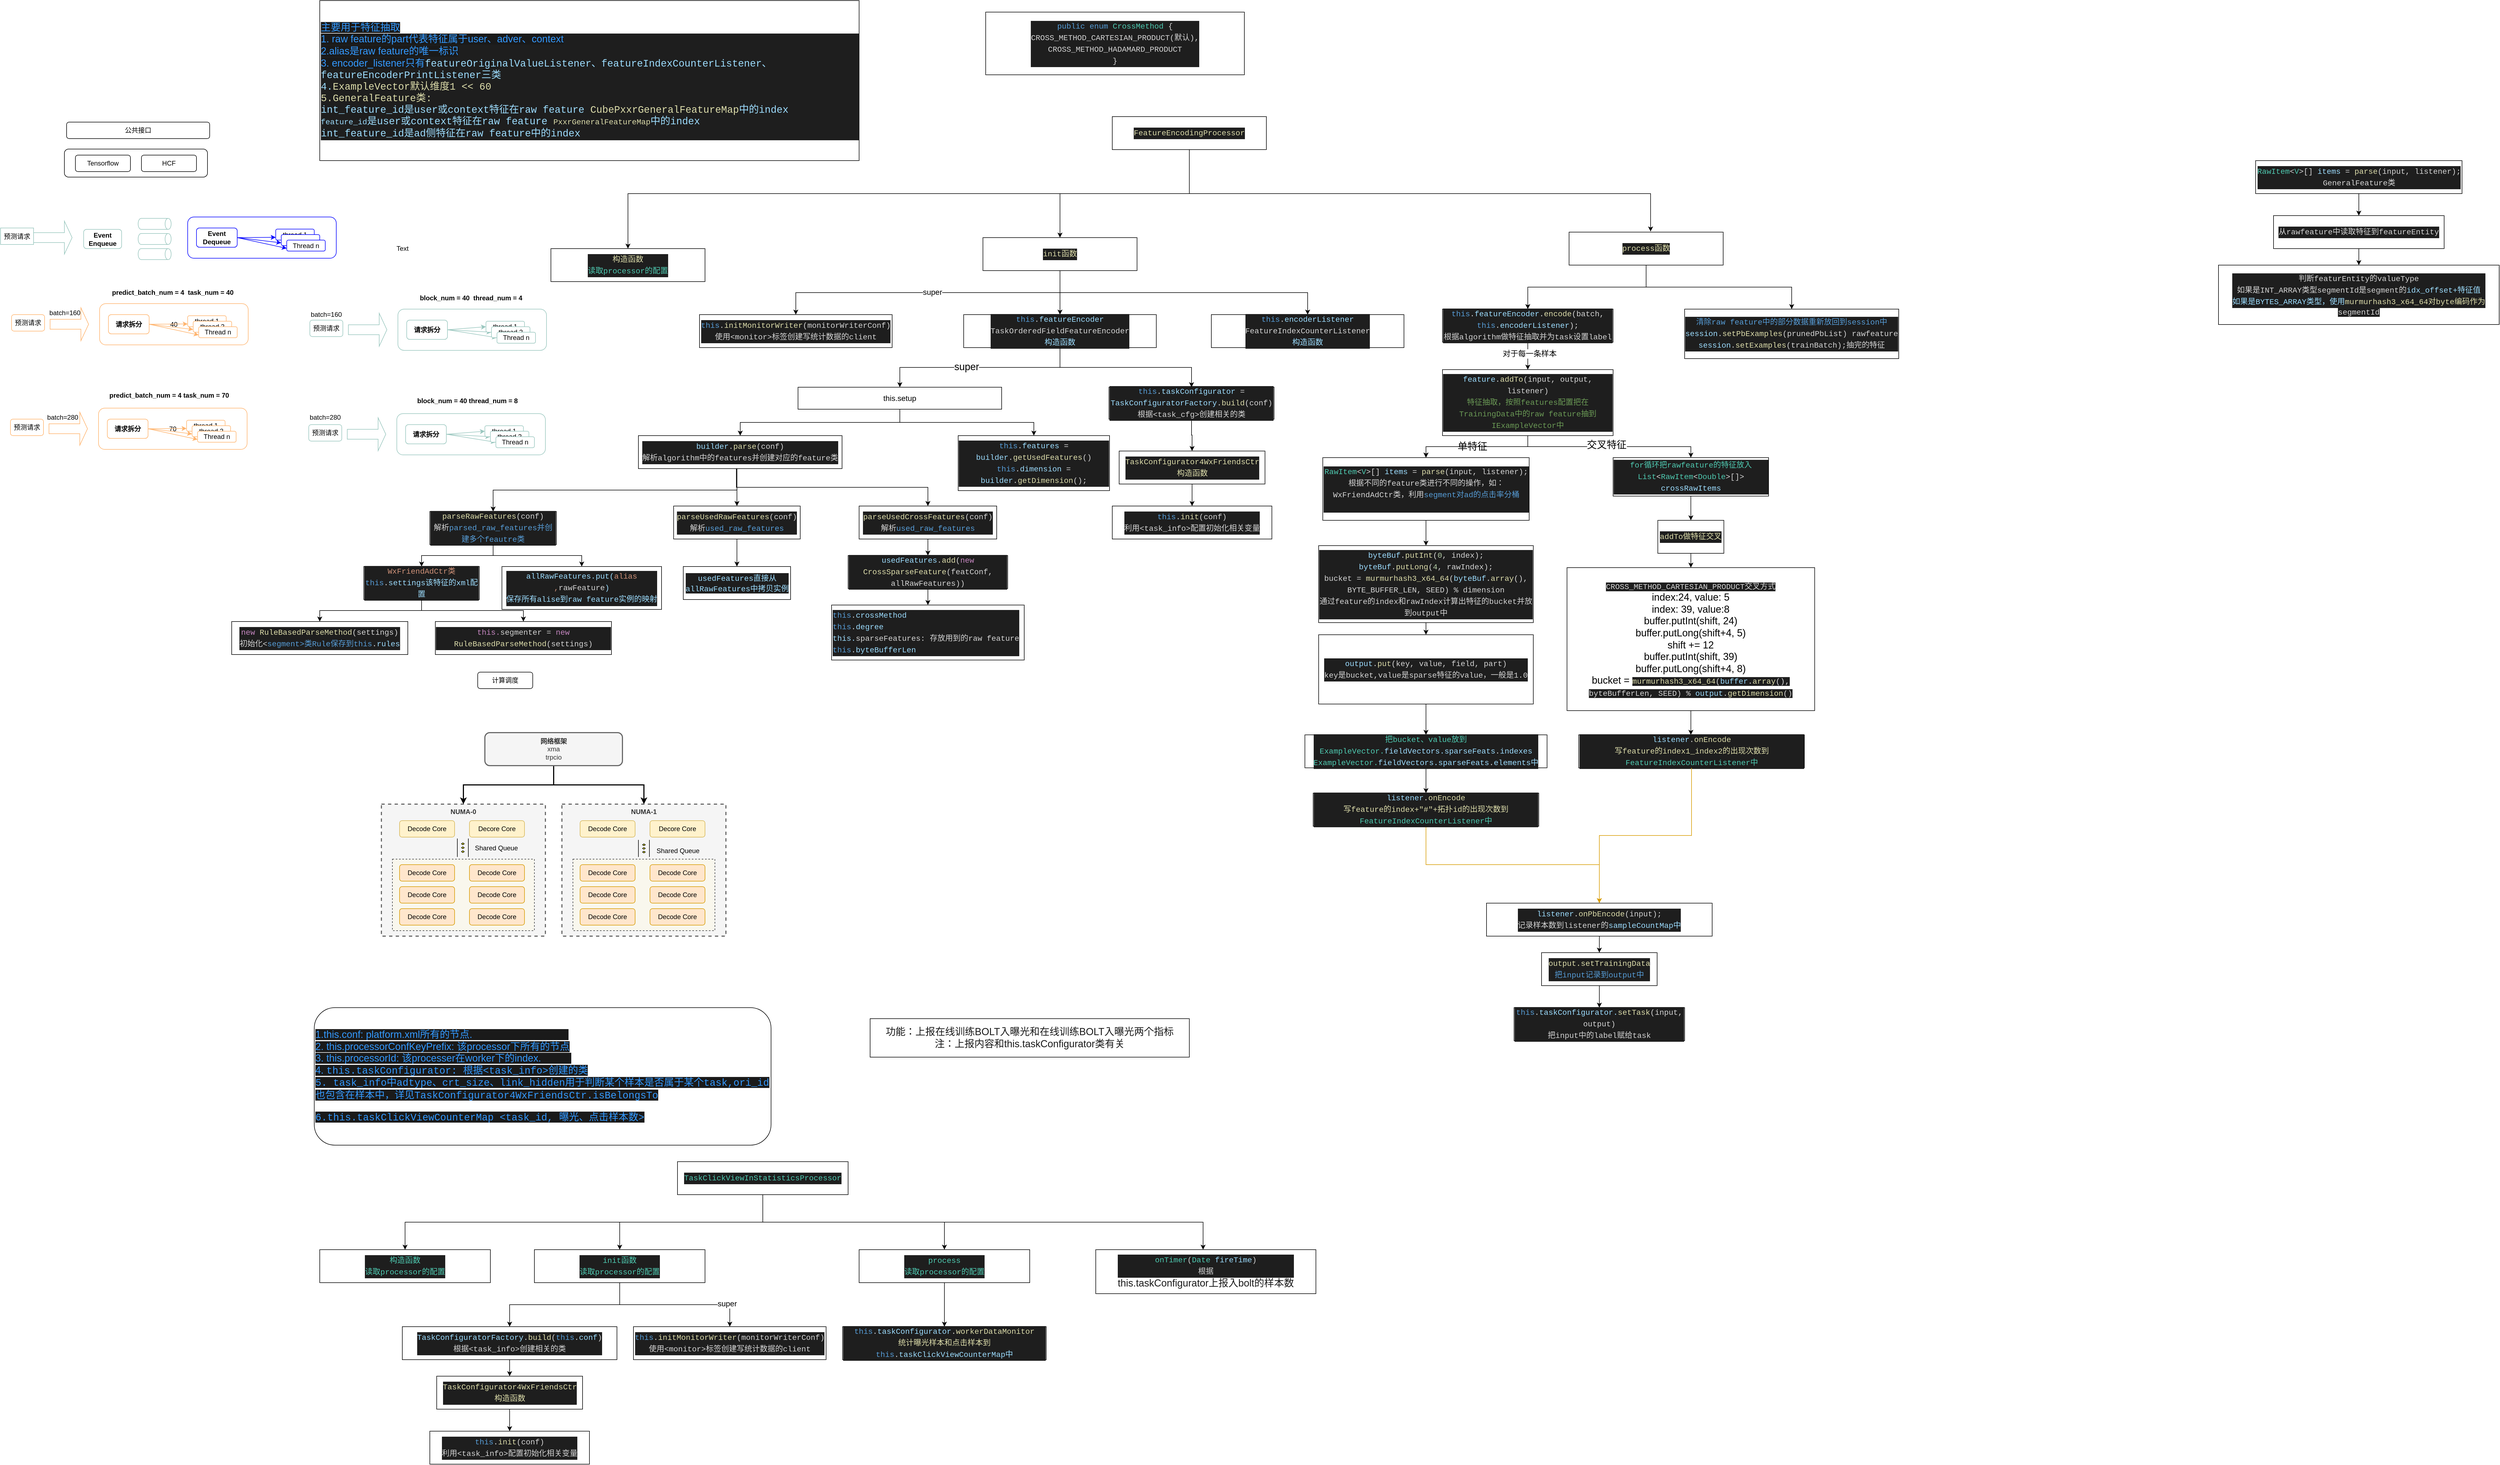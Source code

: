 <mxfile version="21.0.6" type="github"><diagram id="1ijzIfbyLROeD-AFS1ul" name="Page-1"><mxGraphModel dx="1221" dy="644" grid="1" gridSize="10" guides="1" tooltips="1" connect="1" arrows="1" fold="1" page="1" pageScale="1" pageWidth="827" pageHeight="1169" math="0" shadow="0"><root><mxCell id="0"/><mxCell id="1" parent="0"/><mxCell id="Lay1ne9Ae1Q5JEMsn1EV-30" value="&lt;b&gt;NUMA-1&lt;/b&gt;" style="rounded=0;whiteSpace=wrap;html=1;verticalAlign=top;align=center;dashed=1;fillColor=#f5f5f5;strokeColor=#666666;fontColor=#333333;strokeWidth=2;" vertex="1" parent="1"><mxGeometry x="1130" y="1530" width="298" height="240" as="geometry"/></mxCell><mxCell id="Lay1ne9Ae1Q5JEMsn1EV-51" value="" style="rounded=0;whiteSpace=wrap;html=1;dashed=1;fillColor=#f9f7ed;strokeColor=#36393d;" vertex="1" parent="1"><mxGeometry x="1150" y="1630" width="258" height="130" as="geometry"/></mxCell><mxCell id="Lay1ne9Ae1Q5JEMsn1EV-5" value="&lt;b&gt;NUMA-0&lt;/b&gt;" style="rounded=0;whiteSpace=wrap;html=1;verticalAlign=top;align=center;dashed=1;fillColor=#f5f5f5;fontColor=#333333;strokeColor=#666666;strokeWidth=2;" vertex="1" parent="1"><mxGeometry x="802" y="1530" width="298" height="240" as="geometry"/></mxCell><mxCell id="Lay1ne9Ae1Q5JEMsn1EV-50" value="" style="rounded=0;whiteSpace=wrap;html=1;dashed=1;fillColor=#f9f7ed;strokeColor=#36393d;" vertex="1" parent="1"><mxGeometry x="822" y="1630" width="258" height="130" as="geometry"/></mxCell><mxCell id="2JWO2MMRdIpwNk3ZvQKb-11" value="" style="rounded=1;whiteSpace=wrap;html=1;" parent="1" vertex="1"><mxGeometry x="226" y="339" width="260" height="51" as="geometry"/></mxCell><mxCell id="2JWO2MMRdIpwNk3ZvQKb-9" value="Tensorflow" style="rounded=1;whiteSpace=wrap;html=1;" parent="1" vertex="1"><mxGeometry x="246" y="350" width="100" height="30" as="geometry"/></mxCell><mxCell id="2JWO2MMRdIpwNk3ZvQKb-10" value="HCF" style="rounded=1;whiteSpace=wrap;html=1;" parent="1" vertex="1"><mxGeometry x="366" y="350" width="100" height="30" as="geometry"/></mxCell><mxCell id="2JWO2MMRdIpwNk3ZvQKb-12" value="公共接口" style="rounded=1;whiteSpace=wrap;html=1;" parent="1" vertex="1"><mxGeometry x="230" y="290" width="260" height="30" as="geometry"/></mxCell><mxCell id="6OxSjG3HY2xE2Z4vJXQi-1" value="Event Enqueue" style="rounded=1;whiteSpace=wrap;html=1;fontStyle=1;strokeColor=#9AC7BF;" parent="1" vertex="1"><mxGeometry x="261" y="485" width="69" height="35" as="geometry"/></mxCell><mxCell id="6OxSjG3HY2xE2Z4vJXQi-2" value="" style="rounded=1;whiteSpace=wrap;html=1;strokeColor=#0000FF;" parent="1" vertex="1"><mxGeometry x="450" y="462.5" width="270" height="75" as="geometry"/></mxCell><mxCell id="6OxSjG3HY2xE2Z4vJXQi-5" value="" style="shape=singleArrow;whiteSpace=wrap;html=1;strokeColor=#9AC7BF;" parent="1" vertex="1"><mxGeometry x="170" y="470" width="70" height="60" as="geometry"/></mxCell><mxCell id="6OxSjG3HY2xE2Z4vJXQi-6" value="" style="strokeWidth=1;html=1;shape=mxgraph.flowchart.direct_data;whiteSpace=wrap;strokeColor=#9AC7BF;" parent="1" vertex="1"><mxGeometry x="360" y="465" width="60" height="20" as="geometry"/></mxCell><mxCell id="6OxSjG3HY2xE2Z4vJXQi-7" value="" style="strokeWidth=1;html=1;shape=mxgraph.flowchart.direct_data;whiteSpace=wrap;strokeColor=#9AC7BF;" parent="1" vertex="1"><mxGeometry x="360" y="492.5" width="60" height="20" as="geometry"/></mxCell><mxCell id="6OxSjG3HY2xE2Z4vJXQi-8" value="" style="strokeWidth=1;html=1;shape=mxgraph.flowchart.direct_data;whiteSpace=wrap;strokeColor=#9AC7BF;" parent="1" vertex="1"><mxGeometry x="360" y="520" width="60" height="20" as="geometry"/></mxCell><mxCell id="6OxSjG3HY2xE2Z4vJXQi-17" style="edgeStyle=none;rounded=0;orthogonalLoop=1;jettySize=auto;html=1;exitX=1;exitY=0.5;exitDx=0;exitDy=0;entryX=0;entryY=0.75;entryDx=0;entryDy=0;strokeColor=#0000FF;" parent="1" source="6OxSjG3HY2xE2Z4vJXQi-9" target="6OxSjG3HY2xE2Z4vJXQi-10" edge="1"><mxGeometry relative="1" as="geometry"/></mxCell><mxCell id="6OxSjG3HY2xE2Z4vJXQi-18" style="edgeStyle=none;rounded=0;orthogonalLoop=1;jettySize=auto;html=1;exitX=1;exitY=0.5;exitDx=0;exitDy=0;entryX=0;entryY=0.75;entryDx=0;entryDy=0;strokeColor=#0000FF;" parent="1" source="6OxSjG3HY2xE2Z4vJXQi-9" target="6OxSjG3HY2xE2Z4vJXQi-11" edge="1"><mxGeometry relative="1" as="geometry"/></mxCell><mxCell id="6OxSjG3HY2xE2Z4vJXQi-20" style="edgeStyle=none;rounded=0;orthogonalLoop=1;jettySize=auto;html=1;exitX=1;exitY=0.5;exitDx=0;exitDy=0;entryX=0;entryY=0.75;entryDx=0;entryDy=0;strokeColor=#0000FF;" parent="1" source="6OxSjG3HY2xE2Z4vJXQi-9" target="6OxSjG3HY2xE2Z4vJXQi-12" edge="1"><mxGeometry relative="1" as="geometry"/></mxCell><mxCell id="6OxSjG3HY2xE2Z4vJXQi-9" value="Event&lt;br&gt;Dequeue" style="rounded=1;whiteSpace=wrap;html=1;fontStyle=1;strokeColor=#0000FF;" parent="1" vertex="1"><mxGeometry x="466" y="482.5" width="74" height="35" as="geometry"/></mxCell><mxCell id="6OxSjG3HY2xE2Z4vJXQi-10" value="thread 1" style="rounded=1;whiteSpace=wrap;html=1;strokeColor=#0000FF;" parent="1" vertex="1"><mxGeometry x="610" y="484.5" width="70" height="20" as="geometry"/></mxCell><mxCell id="6OxSjG3HY2xE2Z4vJXQi-11" value="..." style="rounded=1;whiteSpace=wrap;html=1;strokeColor=#0000FF;" parent="1" vertex="1"><mxGeometry x="620" y="494.5" width="70" height="20" as="geometry"/></mxCell><mxCell id="6OxSjG3HY2xE2Z4vJXQi-12" value="Thread n" style="rounded=1;whiteSpace=wrap;html=1;strokeColor=#0000FF;" parent="1" vertex="1"><mxGeometry x="630" y="504.5" width="70" height="20" as="geometry"/></mxCell><mxCell id="6OxSjG3HY2xE2Z4vJXQi-13" value="预测请求" style="text;html=1;strokeColor=#9AC7BF;fillColor=none;align=center;verticalAlign=middle;whiteSpace=wrap;rounded=0;" parent="1" vertex="1"><mxGeometry x="110" y="482.5" width="60" height="30" as="geometry"/></mxCell><mxCell id="6OxSjG3HY2xE2Z4vJXQi-15" style="edgeStyle=none;rounded=0;orthogonalLoop=1;jettySize=auto;html=1;exitX=1;exitY=0.5;exitDx=0;exitDy=0;strokeColor=#0000FF;" parent="1" source="6OxSjG3HY2xE2Z4vJXQi-9" target="6OxSjG3HY2xE2Z4vJXQi-9" edge="1"><mxGeometry relative="1" as="geometry"/></mxCell><mxCell id="6OxSjG3HY2xE2Z4vJXQi-22" value="40" style="rounded=1;whiteSpace=wrap;html=1;strokeColor=#FFB570;" parent="1" vertex="1"><mxGeometry x="290" y="620" width="270" height="75" as="geometry"/></mxCell><mxCell id="6OxSjG3HY2xE2Z4vJXQi-23" value="" style="shape=singleArrow;whiteSpace=wrap;html=1;strokeColor=#FFB570;" parent="1" vertex="1"><mxGeometry x="200" y="627.5" width="70" height="60" as="geometry"/></mxCell><mxCell id="6OxSjG3HY2xE2Z4vJXQi-27" style="edgeStyle=none;rounded=0;orthogonalLoop=1;jettySize=auto;html=1;exitX=1;exitY=0.5;exitDx=0;exitDy=0;entryX=0;entryY=0.75;entryDx=0;entryDy=0;strokeColor=#FFB570;" parent="1" source="6OxSjG3HY2xE2Z4vJXQi-30" target="6OxSjG3HY2xE2Z4vJXQi-31" edge="1"><mxGeometry relative="1" as="geometry"/></mxCell><mxCell id="6OxSjG3HY2xE2Z4vJXQi-28" style="edgeStyle=none;rounded=0;orthogonalLoop=1;jettySize=auto;html=1;exitX=1;exitY=0.5;exitDx=0;exitDy=0;entryX=0;entryY=0.75;entryDx=0;entryDy=0;strokeColor=#FFB570;" parent="1" source="6OxSjG3HY2xE2Z4vJXQi-30" target="6OxSjG3HY2xE2Z4vJXQi-32" edge="1"><mxGeometry relative="1" as="geometry"/></mxCell><mxCell id="6OxSjG3HY2xE2Z4vJXQi-29" style="edgeStyle=none;rounded=0;orthogonalLoop=1;jettySize=auto;html=1;exitX=1;exitY=0.5;exitDx=0;exitDy=0;entryX=0;entryY=0.75;entryDx=0;entryDy=0;strokeColor=#FFB570;" parent="1" source="6OxSjG3HY2xE2Z4vJXQi-30" target="6OxSjG3HY2xE2Z4vJXQi-33" edge="1"><mxGeometry relative="1" as="geometry"/></mxCell><mxCell id="6OxSjG3HY2xE2Z4vJXQi-30" value="请求拆分" style="rounded=1;whiteSpace=wrap;html=1;fontStyle=1;strokeColor=#FFB570;" parent="1" vertex="1"><mxGeometry x="306" y="640" width="74" height="35" as="geometry"/></mxCell><mxCell id="6OxSjG3HY2xE2Z4vJXQi-31" value="thread 1" style="rounded=1;whiteSpace=wrap;html=1;strokeColor=#FFB570;" parent="1" vertex="1"><mxGeometry x="450" y="642" width="70" height="20" as="geometry"/></mxCell><mxCell id="6OxSjG3HY2xE2Z4vJXQi-32" value="thread 2" style="rounded=1;whiteSpace=wrap;html=1;strokeColor=#FFB570;" parent="1" vertex="1"><mxGeometry x="460" y="652" width="70" height="20" as="geometry"/></mxCell><mxCell id="6OxSjG3HY2xE2Z4vJXQi-33" value="Thread n" style="rounded=1;whiteSpace=wrap;html=1;strokeColor=#FFB570;" parent="1" vertex="1"><mxGeometry x="470" y="662" width="70" height="20" as="geometry"/></mxCell><mxCell id="6OxSjG3HY2xE2Z4vJXQi-34" value="预测请求" style="text;html=1;strokeColor=#FFB570;fillColor=none;align=center;verticalAlign=middle;whiteSpace=wrap;rounded=1;" parent="1" vertex="1"><mxGeometry x="130" y="640" width="60" height="30" as="geometry"/></mxCell><mxCell id="6OxSjG3HY2xE2Z4vJXQi-35" style="edgeStyle=none;rounded=0;orthogonalLoop=1;jettySize=auto;html=1;exitX=1;exitY=0.5;exitDx=0;exitDy=0;strokeColor=#FFB570;" parent="1" source="6OxSjG3HY2xE2Z4vJXQi-30" target="6OxSjG3HY2xE2Z4vJXQi-30" edge="1"><mxGeometry relative="1" as="geometry"/></mxCell><mxCell id="6OxSjG3HY2xE2Z4vJXQi-36" value="predict_batch_num = 4&amp;nbsp; task_num = 40" style="text;html=1;strokeColor=none;fillColor=none;align=center;verticalAlign=middle;whiteSpace=wrap;rounded=0;fontStyle=1" parent="1" vertex="1"><mxGeometry x="288" y="585" width="270" height="30" as="geometry"/></mxCell><mxCell id="6OxSjG3HY2xE2Z4vJXQi-37" value="70" style="rounded=1;whiteSpace=wrap;html=1;strokeColor=#FFB570;" parent="1" vertex="1"><mxGeometry x="288" y="810" width="270" height="75" as="geometry"/></mxCell><mxCell id="6OxSjG3HY2xE2Z4vJXQi-38" value="" style="shape=singleArrow;whiteSpace=wrap;html=1;strokeColor=#FFB570;" parent="1" vertex="1"><mxGeometry x="198" y="817.5" width="70" height="60" as="geometry"/></mxCell><mxCell id="6OxSjG3HY2xE2Z4vJXQi-39" style="edgeStyle=none;rounded=0;orthogonalLoop=1;jettySize=auto;html=1;exitX=1;exitY=0.5;exitDx=0;exitDy=0;entryX=0;entryY=0.75;entryDx=0;entryDy=0;strokeColor=#FFB570;" parent="1" source="6OxSjG3HY2xE2Z4vJXQi-42" target="6OxSjG3HY2xE2Z4vJXQi-43" edge="1"><mxGeometry relative="1" as="geometry"/></mxCell><mxCell id="6OxSjG3HY2xE2Z4vJXQi-40" style="edgeStyle=none;rounded=0;orthogonalLoop=1;jettySize=auto;html=1;exitX=1;exitY=0.5;exitDx=0;exitDy=0;entryX=0;entryY=0.75;entryDx=0;entryDy=0;strokeColor=#FFB570;" parent="1" source="6OxSjG3HY2xE2Z4vJXQi-42" target="6OxSjG3HY2xE2Z4vJXQi-44" edge="1"><mxGeometry relative="1" as="geometry"><Array as="points"><mxPoint x="420" y="852"/></Array></mxGeometry></mxCell><mxCell id="6OxSjG3HY2xE2Z4vJXQi-41" style="edgeStyle=none;rounded=0;orthogonalLoop=1;jettySize=auto;html=1;exitX=1;exitY=0.5;exitDx=0;exitDy=0;entryX=0;entryY=0.75;entryDx=0;entryDy=0;strokeColor=#FFB570;" parent="1" source="6OxSjG3HY2xE2Z4vJXQi-42" target="6OxSjG3HY2xE2Z4vJXQi-45" edge="1"><mxGeometry relative="1" as="geometry"/></mxCell><mxCell id="6OxSjG3HY2xE2Z4vJXQi-42" value="请求拆分" style="rounded=1;whiteSpace=wrap;html=1;fontStyle=1;strokeColor=#FFB570;" parent="1" vertex="1"><mxGeometry x="304" y="830" width="74" height="35" as="geometry"/></mxCell><mxCell id="6OxSjG3HY2xE2Z4vJXQi-43" value="thread 1" style="rounded=1;whiteSpace=wrap;html=1;strokeColor=#FFB570;" parent="1" vertex="1"><mxGeometry x="448" y="832" width="70" height="20" as="geometry"/></mxCell><mxCell id="6OxSjG3HY2xE2Z4vJXQi-44" value="thread 2" style="rounded=1;whiteSpace=wrap;html=1;strokeColor=#FFB570;" parent="1" vertex="1"><mxGeometry x="458" y="842" width="70" height="20" as="geometry"/></mxCell><mxCell id="6OxSjG3HY2xE2Z4vJXQi-45" value="Thread n" style="rounded=1;whiteSpace=wrap;html=1;strokeColor=#FFB570;" parent="1" vertex="1"><mxGeometry x="468" y="852" width="70" height="20" as="geometry"/></mxCell><mxCell id="6OxSjG3HY2xE2Z4vJXQi-46" value="预测请求" style="text;html=1;strokeColor=#FFB570;fillColor=none;align=center;verticalAlign=middle;whiteSpace=wrap;rounded=1;" parent="1" vertex="1"><mxGeometry x="128" y="830" width="60" height="30" as="geometry"/></mxCell><mxCell id="6OxSjG3HY2xE2Z4vJXQi-47" style="edgeStyle=none;rounded=0;orthogonalLoop=1;jettySize=auto;html=1;exitX=1;exitY=0.5;exitDx=0;exitDy=0;strokeColor=#FFB570;" parent="1" source="6OxSjG3HY2xE2Z4vJXQi-42" target="6OxSjG3HY2xE2Z4vJXQi-42" edge="1"><mxGeometry relative="1" as="geometry"/></mxCell><mxCell id="6OxSjG3HY2xE2Z4vJXQi-48" value="predict_batch_num = 4 task_num = 70" style="text;html=1;strokeColor=none;fillColor=none;align=center;verticalAlign=middle;whiteSpace=wrap;rounded=0;fontStyle=1" parent="1" vertex="1"><mxGeometry x="270.5" y="772" width="291" height="30" as="geometry"/></mxCell><mxCell id="6OxSjG3HY2xE2Z4vJXQi-49" value="batch=160" style="text;html=1;strokeColor=none;fillColor=none;align=center;verticalAlign=middle;whiteSpace=wrap;rounded=0;" parent="1" vertex="1"><mxGeometry x="197" y="622" width="60" height="30" as="geometry"/></mxCell><mxCell id="6OxSjG3HY2xE2Z4vJXQi-50" value="batch=280" style="text;html=1;strokeColor=none;fillColor=none;align=center;verticalAlign=middle;whiteSpace=wrap;rounded=0;" parent="1" vertex="1"><mxGeometry x="193" y="812" width="60" height="30" as="geometry"/></mxCell><mxCell id="hjoKNnRGck3ghLzAeIK7-1" value="" style="rounded=1;whiteSpace=wrap;html=1;strokeColor=#9AC7BF;" parent="1" vertex="1"><mxGeometry x="832" y="630" width="270" height="75" as="geometry"/></mxCell><mxCell id="hjoKNnRGck3ghLzAeIK7-2" value="" style="shape=singleArrow;whiteSpace=wrap;html=1;strokeColor=#9AC7BF;" parent="1" vertex="1"><mxGeometry x="742" y="637.5" width="70" height="60" as="geometry"/></mxCell><mxCell id="hjoKNnRGck3ghLzAeIK7-33" style="edgeStyle=none;rounded=0;orthogonalLoop=1;jettySize=auto;html=1;exitX=1;exitY=0.5;exitDx=0;exitDy=0;entryX=0;entryY=0.5;entryDx=0;entryDy=0;strokeColor=#9AC7BF;" parent="1" source="hjoKNnRGck3ghLzAeIK7-6" target="hjoKNnRGck3ghLzAeIK7-7" edge="1"><mxGeometry relative="1" as="geometry"/></mxCell><mxCell id="hjoKNnRGck3ghLzAeIK7-34" style="edgeStyle=none;rounded=0;orthogonalLoop=1;jettySize=auto;html=1;exitX=1;exitY=0.5;exitDx=0;exitDy=0;entryX=0;entryY=0.5;entryDx=0;entryDy=0;strokeColor=#9AC7BF;" parent="1" source="hjoKNnRGck3ghLzAeIK7-6" target="hjoKNnRGck3ghLzAeIK7-8" edge="1"><mxGeometry relative="1" as="geometry"/></mxCell><mxCell id="hjoKNnRGck3ghLzAeIK7-35" style="edgeStyle=none;rounded=0;orthogonalLoop=1;jettySize=auto;html=1;exitX=1;exitY=0.5;exitDx=0;exitDy=0;entryX=0;entryY=0.5;entryDx=0;entryDy=0;strokeColor=#9AC7BF;" parent="1" source="hjoKNnRGck3ghLzAeIK7-6" target="hjoKNnRGck3ghLzAeIK7-9" edge="1"><mxGeometry relative="1" as="geometry"/></mxCell><mxCell id="hjoKNnRGck3ghLzAeIK7-6" value="请求拆分" style="rounded=1;whiteSpace=wrap;html=1;fontStyle=1;strokeColor=#9AC7BF;" parent="1" vertex="1"><mxGeometry x="848" y="650" width="74" height="35" as="geometry"/></mxCell><mxCell id="hjoKNnRGck3ghLzAeIK7-7" value="thread 1" style="rounded=1;whiteSpace=wrap;html=1;strokeColor=#9AC7BF;" parent="1" vertex="1"><mxGeometry x="992" y="652" width="70" height="20" as="geometry"/></mxCell><mxCell id="hjoKNnRGck3ghLzAeIK7-8" value="thread 2" style="rounded=1;whiteSpace=wrap;html=1;strokeColor=#9AC7BF;" parent="1" vertex="1"><mxGeometry x="1002" y="662" width="70" height="20" as="geometry"/></mxCell><mxCell id="hjoKNnRGck3ghLzAeIK7-9" value="Thread n" style="rounded=1;whiteSpace=wrap;html=1;strokeColor=#9AC7BF;" parent="1" vertex="1"><mxGeometry x="1012" y="672" width="70" height="20" as="geometry"/></mxCell><mxCell id="hjoKNnRGck3ghLzAeIK7-10" value="预测请求" style="text;html=1;strokeColor=#9AC7BF;fillColor=none;align=center;verticalAlign=middle;whiteSpace=wrap;rounded=1;" parent="1" vertex="1"><mxGeometry x="672" y="650" width="60" height="30" as="geometry"/></mxCell><mxCell id="hjoKNnRGck3ghLzAeIK7-11" style="edgeStyle=none;rounded=0;orthogonalLoop=1;jettySize=auto;html=1;exitX=1;exitY=0.5;exitDx=0;exitDy=0;strokeColor=#9AC7BF;" parent="1" source="hjoKNnRGck3ghLzAeIK7-6" target="hjoKNnRGck3ghLzAeIK7-6" edge="1"><mxGeometry relative="1" as="geometry"/></mxCell><mxCell id="hjoKNnRGck3ghLzAeIK7-12" value="block_num = 40&amp;nbsp; thread_num = 4" style="text;html=1;strokeColor=none;fillColor=none;align=center;verticalAlign=middle;whiteSpace=wrap;rounded=0;fontStyle=1" parent="1" vertex="1"><mxGeometry x="830" y="595" width="270" height="30" as="geometry"/></mxCell><mxCell id="hjoKNnRGck3ghLzAeIK7-13" value="" style="rounded=1;whiteSpace=wrap;html=1;strokeColor=#9AC7BF;" parent="1" vertex="1"><mxGeometry x="830" y="820" width="270" height="75" as="geometry"/></mxCell><mxCell id="hjoKNnRGck3ghLzAeIK7-14" value="" style="shape=singleArrow;whiteSpace=wrap;html=1;strokeColor=#9AC7BF;" parent="1" vertex="1"><mxGeometry x="740" y="827.5" width="70" height="60" as="geometry"/></mxCell><mxCell id="hjoKNnRGck3ghLzAeIK7-30" style="rounded=0;orthogonalLoop=1;jettySize=auto;html=1;exitX=1;exitY=0.5;exitDx=0;exitDy=0;entryX=0;entryY=0.5;entryDx=0;entryDy=0;strokeColor=#9AC7BF;" parent="1" source="hjoKNnRGck3ghLzAeIK7-18" target="hjoKNnRGck3ghLzAeIK7-19" edge="1"><mxGeometry relative="1" as="geometry"/></mxCell><mxCell id="hjoKNnRGck3ghLzAeIK7-31" style="edgeStyle=none;rounded=0;orthogonalLoop=1;jettySize=auto;html=1;exitX=1;exitY=0.5;exitDx=0;exitDy=0;entryX=0;entryY=0.5;entryDx=0;entryDy=0;strokeColor=#9AC7BF;" parent="1" source="hjoKNnRGck3ghLzAeIK7-18" target="hjoKNnRGck3ghLzAeIK7-20" edge="1"><mxGeometry relative="1" as="geometry"/></mxCell><mxCell id="hjoKNnRGck3ghLzAeIK7-32" style="edgeStyle=none;rounded=0;orthogonalLoop=1;jettySize=auto;html=1;exitX=1;exitY=0.5;exitDx=0;exitDy=0;entryX=0;entryY=0.5;entryDx=0;entryDy=0;strokeColor=#9AC7BF;" parent="1" source="hjoKNnRGck3ghLzAeIK7-18" target="hjoKNnRGck3ghLzAeIK7-21" edge="1"><mxGeometry relative="1" as="geometry"/></mxCell><mxCell id="hjoKNnRGck3ghLzAeIK7-18" value="请求拆分" style="rounded=1;whiteSpace=wrap;html=1;fontStyle=1;strokeColor=#9AC7BF;" parent="1" vertex="1"><mxGeometry x="846" y="840" width="74" height="35" as="geometry"/></mxCell><mxCell id="hjoKNnRGck3ghLzAeIK7-19" value="thread 1" style="rounded=1;whiteSpace=wrap;html=1;strokeColor=#9AC7BF;" parent="1" vertex="1"><mxGeometry x="990" y="842" width="70" height="20" as="geometry"/></mxCell><mxCell id="hjoKNnRGck3ghLzAeIK7-20" value="thread 2" style="rounded=1;whiteSpace=wrap;html=1;strokeColor=#9AC7BF;" parent="1" vertex="1"><mxGeometry x="1000" y="852" width="70" height="20" as="geometry"/></mxCell><mxCell id="hjoKNnRGck3ghLzAeIK7-21" value="Thread n" style="rounded=1;whiteSpace=wrap;html=1;strokeColor=#9AC7BF;" parent="1" vertex="1"><mxGeometry x="1010" y="862" width="70" height="20" as="geometry"/></mxCell><mxCell id="hjoKNnRGck3ghLzAeIK7-22" value="预测请求" style="text;html=1;strokeColor=#9AC7BF;fillColor=none;align=center;verticalAlign=middle;whiteSpace=wrap;rounded=1;" parent="1" vertex="1"><mxGeometry x="670" y="840" width="60" height="30" as="geometry"/></mxCell><mxCell id="hjoKNnRGck3ghLzAeIK7-23" style="edgeStyle=none;rounded=0;orthogonalLoop=1;jettySize=auto;html=1;exitX=1;exitY=0.5;exitDx=0;exitDy=0;strokeColor=#9AC7BF;" parent="1" source="hjoKNnRGck3ghLzAeIK7-18" target="hjoKNnRGck3ghLzAeIK7-18" edge="1"><mxGeometry relative="1" as="geometry"/></mxCell><mxCell id="hjoKNnRGck3ghLzAeIK7-24" value="block_num = 40 thread_num = 8" style="text;html=1;strokeColor=none;fillColor=none;align=center;verticalAlign=middle;whiteSpace=wrap;rounded=0;fontStyle=1" parent="1" vertex="1"><mxGeometry x="812.5" y="782" width="291" height="30" as="geometry"/></mxCell><mxCell id="hjoKNnRGck3ghLzAeIK7-25" value="batch=160" style="text;html=1;strokeColor=none;fillColor=none;align=center;verticalAlign=middle;whiteSpace=wrap;rounded=0;" parent="1" vertex="1"><mxGeometry x="672" y="625" width="60" height="30" as="geometry"/></mxCell><mxCell id="hjoKNnRGck3ghLzAeIK7-26" value="batch=280" style="text;html=1;strokeColor=none;fillColor=none;align=center;verticalAlign=middle;whiteSpace=wrap;rounded=0;" parent="1" vertex="1"><mxGeometry x="670" y="812" width="60" height="30" as="geometry"/></mxCell><mxCell id="hjoKNnRGck3ghLzAeIK7-36" value="Text" style="text;html=1;align=center;verticalAlign=middle;resizable=0;points=[];autosize=1;strokeColor=none;fillColor=none;" parent="1" vertex="1"><mxGeometry x="820" y="510" width="40" height="20" as="geometry"/></mxCell><mxCell id="sH-vYN1qVpm8PKYGUntF-1" value="" style="edgeStyle=orthogonalEdgeStyle;rounded=0;orthogonalLoop=1;jettySize=auto;html=1;fontSize=14;entryX=0.5;entryY=0;entryDx=0;entryDy=0;" parent="1" source="sH-vYN1qVpm8PKYGUntF-2" target="sH-vYN1qVpm8PKYGUntF-6" edge="1"><mxGeometry relative="1" as="geometry"><mxPoint x="2090" y="420" as="targetPoint"/></mxGeometry></mxCell><mxCell id="sH-vYN1qVpm8PKYGUntF-2" value="&lt;div style=&quot;color: rgb(212 , 212 , 212) ; background-color: rgb(30 , 30 , 30) ; font-family: &amp;#34;menlo&amp;#34; , &amp;#34;monaco&amp;#34; , &amp;#34;courier new&amp;#34; , monospace ; font-size: 14px ; line-height: 21px&quot;&gt;&lt;div style=&quot;font-family: &amp;#34;menlo&amp;#34; , &amp;#34;monaco&amp;#34; , &amp;#34;courier new&amp;#34; , monospace ; line-height: 21px&quot;&gt;&lt;span style=&quot;color: rgb(220 , 220 , 170)&quot;&gt;FeatureEncodingProcessor&lt;/span&gt;&lt;/div&gt;&lt;/div&gt;" style="rounded=0;whiteSpace=wrap;html=1;" parent="1" vertex="1"><mxGeometry x="2130" y="280" width="280" height="60" as="geometry"/></mxCell><mxCell id="sH-vYN1qVpm8PKYGUntF-3" value="&lt;div style=&quot;background-color: rgb(30 , 30 , 30) ; font-family: &amp;#34;menlo&amp;#34; , &amp;#34;monaco&amp;#34; , &amp;#34;courier new&amp;#34; , monospace ; font-size: 14px ; line-height: 21px&quot;&gt;&lt;div style=&quot;font-family: &amp;#34;menlo&amp;#34; , &amp;#34;monaco&amp;#34; , &amp;#34;courier new&amp;#34; , monospace ; line-height: 21px&quot;&gt;&lt;font color=&quot;#dcdcaa&quot;&gt;&lt;span&gt;构造函数&lt;/span&gt;&lt;/font&gt;&lt;/div&gt;&lt;div style=&quot;font-family: &amp;#34;menlo&amp;#34; , &amp;#34;monaco&amp;#34; , &amp;#34;courier new&amp;#34; , monospace ; line-height: 21px&quot;&gt;&lt;span style=&quot;color: rgb(78 , 201 , 176)&quot;&gt;读取processor的配置&lt;/span&gt;&lt;font color=&quot;#dcdcaa&quot;&gt;&lt;span&gt;&lt;br&gt;&lt;/span&gt;&lt;/font&gt;&lt;/div&gt;&lt;/div&gt;" style="rounded=0;whiteSpace=wrap;html=1;" parent="1" vertex="1"><mxGeometry x="1110" y="520" width="280" height="60" as="geometry"/></mxCell><mxCell id="sH-vYN1qVpm8PKYGUntF-4" value="" style="edgeStyle=orthogonalEdgeStyle;rounded=0;orthogonalLoop=1;jettySize=auto;html=1;fontSize=14;exitX=0.5;exitY=1;exitDx=0;exitDy=0;" parent="1" source="sH-vYN1qVpm8PKYGUntF-6" target="sH-vYN1qVpm8PKYGUntF-7" edge="1"><mxGeometry relative="1" as="geometry"/></mxCell><mxCell id="sH-vYN1qVpm8PKYGUntF-5" value="super" style="edgeLabel;html=1;align=center;verticalAlign=middle;resizable=0;points=[];fontSize=14;" parent="sH-vYN1qVpm8PKYGUntF-4" vertex="1" connectable="0"><mxGeometry x="-0.029" y="-1" relative="1" as="geometry"><mxPoint as="offset"/></mxGeometry></mxCell><mxCell id="sH-vYN1qVpm8PKYGUntF-6" value="&lt;div style=&quot;background-color: rgb(30 , 30 , 30) ; font-family: &amp;#34;menlo&amp;#34; , &amp;#34;monaco&amp;#34; , &amp;#34;courier new&amp;#34; , monospace ; font-size: 14px ; line-height: 21px&quot;&gt;&lt;div style=&quot;font-family: &amp;#34;menlo&amp;#34; , &amp;#34;monaco&amp;#34; , &amp;#34;courier new&amp;#34; , monospace ; line-height: 21px&quot;&gt;&lt;font color=&quot;#dcdcaa&quot;&gt;&lt;span&gt;init函数&lt;/span&gt;&lt;/font&gt;&lt;/div&gt;&lt;/div&gt;" style="rounded=0;whiteSpace=wrap;html=1;" parent="1" vertex="1"><mxGeometry x="1895" y="500" width="280" height="60" as="geometry"/></mxCell><mxCell id="sH-vYN1qVpm8PKYGUntF-7" value="&lt;div style=&quot;color: rgb(212 , 212 , 212) ; background-color: rgb(30 , 30 , 30) ; font-family: &amp;#34;menlo&amp;#34; , &amp;#34;monaco&amp;#34; , &amp;#34;courier new&amp;#34; , monospace ; font-size: 14px ; line-height: 21px&quot;&gt;&lt;span style=&quot;color: rgb(86 , 156 , 214)&quot;&gt;this&lt;/span&gt;.&lt;span style=&quot;color: rgb(220 , 220 , 170)&quot;&gt;initMonitorWriter&lt;/span&gt;(monitorWriterConf)&lt;/div&gt;&lt;div style=&quot;color: rgb(212 , 212 , 212) ; background-color: rgb(30 , 30 , 30) ; font-family: &amp;#34;menlo&amp;#34; , &amp;#34;monaco&amp;#34; , &amp;#34;courier new&amp;#34; , monospace ; font-size: 14px ; line-height: 21px&quot;&gt;使用&amp;lt;monitor&amp;gt;标签创建写统计数据的client&lt;/div&gt;" style="whiteSpace=wrap;html=1;rounded=0;" parent="1" vertex="1"><mxGeometry x="1380" y="640" width="350" height="60" as="geometry"/></mxCell><mxCell id="sH-vYN1qVpm8PKYGUntF-8" value="" style="edgeStyle=orthogonalEdgeStyle;rounded=0;orthogonalLoop=1;jettySize=auto;html=1;fontSize=14;" parent="1" source="sH-vYN1qVpm8PKYGUntF-10" target="sH-vYN1qVpm8PKYGUntF-12" edge="1"><mxGeometry relative="1" as="geometry"/></mxCell><mxCell id="sH-vYN1qVpm8PKYGUntF-9" value="&lt;font style=&quot;font-size: 18px&quot;&gt;super&lt;/font&gt;" style="edgeLabel;html=1;align=center;verticalAlign=middle;resizable=0;points=[];" parent="sH-vYN1qVpm8PKYGUntF-8" vertex="1" connectable="0"><mxGeometry x="0.138" y="-1" relative="1" as="geometry"><mxPoint as="offset"/></mxGeometry></mxCell><mxCell id="sH-vYN1qVpm8PKYGUntF-10" value="&lt;div style=&quot;background-color: rgb(30 , 30 , 30) ; font-family: &amp;#34;menlo&amp;#34; , &amp;#34;monaco&amp;#34; , &amp;#34;courier new&amp;#34; , monospace ; font-size: 14px ; line-height: 21px&quot;&gt;&lt;span style=&quot;font-family: &amp;#34;menlo&amp;#34; , &amp;#34;monaco&amp;#34; , &amp;#34;courier new&amp;#34; , monospace ; color: rgb(86 , 156 , 214)&quot;&gt;this&lt;/span&gt;&lt;span style=&quot;color: rgb(212 , 212 , 212) ; font-family: &amp;#34;menlo&amp;#34; , &amp;#34;monaco&amp;#34; , &amp;#34;courier new&amp;#34; , monospace&quot;&gt;.&lt;/span&gt;&lt;span style=&quot;font-family: &amp;#34;menlo&amp;#34; , &amp;#34;monaco&amp;#34; , &amp;#34;courier new&amp;#34; , monospace ; color: rgb(156 , 220 , 254)&quot;&gt;featureEncoder&lt;/span&gt;&lt;/div&gt;&lt;div style=&quot;background-color: rgb(30 , 30 , 30) ; font-family: &amp;#34;menlo&amp;#34; , &amp;#34;monaco&amp;#34; , &amp;#34;courier new&amp;#34; , monospace ; font-size: 14px ; line-height: 21px&quot;&gt;&lt;div style=&quot;color: rgb(212 , 212 , 212) ; font-family: &amp;#34;menlo&amp;#34; , &amp;#34;monaco&amp;#34; , &amp;#34;courier new&amp;#34; , monospace ; line-height: 21px&quot;&gt;TaskOrderedFieldFeatureEncoder&lt;/div&gt;&lt;/div&gt;&lt;div style=&quot;background-color: rgb(30 , 30 , 30) ; font-family: &amp;#34;menlo&amp;#34; , &amp;#34;monaco&amp;#34; , &amp;#34;courier new&amp;#34; , monospace ; font-size: 14px ; line-height: 21px&quot;&gt;&lt;span style=&quot;color: rgb(156 , 220 , 254)&quot;&gt;构造函数&lt;/span&gt;&lt;/div&gt;" style="whiteSpace=wrap;html=1;rounded=0;" parent="1" vertex="1"><mxGeometry x="1860" y="640" width="350" height="60" as="geometry"/></mxCell><mxCell id="sH-vYN1qVpm8PKYGUntF-11" value="" style="edgeStyle=orthogonalEdgeStyle;rounded=0;orthogonalLoop=1;jettySize=auto;html=1;fontSize=14;" parent="1" source="sH-vYN1qVpm8PKYGUntF-12" target="sH-vYN1qVpm8PKYGUntF-14" edge="1"><mxGeometry relative="1" as="geometry"/></mxCell><mxCell id="sH-vYN1qVpm8PKYGUntF-12" value="&lt;font style=&quot;font-size: 14px&quot;&gt;this.setup&lt;/font&gt;" style="whiteSpace=wrap;html=1;rounded=0;" parent="1" vertex="1"><mxGeometry x="1559" y="772" width="370" height="40" as="geometry"/></mxCell><mxCell id="sH-vYN1qVpm8PKYGUntF-13" value="" style="edgeStyle=orthogonalEdgeStyle;rounded=0;orthogonalLoop=1;jettySize=auto;html=1;fontSize=14;exitX=0.484;exitY=1;exitDx=0;exitDy=0;exitPerimeter=0;" parent="1" source="sH-vYN1qVpm8PKYGUntF-14" target="sH-vYN1qVpm8PKYGUntF-16" edge="1"><mxGeometry relative="1" as="geometry"/></mxCell><mxCell id="sH-vYN1qVpm8PKYGUntF-14" value="&lt;div style=&quot;color: rgb(212 , 212 , 212) ; background-color: rgb(30 , 30 , 30) ; font-family: &amp;#34;menlo&amp;#34; , &amp;#34;monaco&amp;#34; , &amp;#34;courier new&amp;#34; , monospace ; font-size: 14px ; line-height: 21px&quot;&gt;&lt;span style=&quot;color: rgb(156 , 220 , 254)&quot;&gt;builder&lt;/span&gt;.&lt;span style=&quot;color: rgb(220 , 220 , 170)&quot;&gt;parse&lt;/span&gt;(conf)&lt;/div&gt;&lt;div style=&quot;color: rgb(212 , 212 , 212) ; background-color: rgb(30 , 30 , 30) ; font-family: &amp;#34;menlo&amp;#34; , &amp;#34;monaco&amp;#34; , &amp;#34;courier new&amp;#34; , monospace ; font-size: 14px ; line-height: 21px&quot;&gt;解析algorithm中的features并创建对应的feature类&lt;/div&gt;" style="whiteSpace=wrap;html=1;rounded=0;" parent="1" vertex="1"><mxGeometry x="1269" y="860" width="370" height="60" as="geometry"/></mxCell><mxCell id="sH-vYN1qVpm8PKYGUntF-15" value="" style="edgeStyle=orthogonalEdgeStyle;rounded=0;orthogonalLoop=1;jettySize=auto;html=1;" parent="1" source="sH-vYN1qVpm8PKYGUntF-16" target="sH-vYN1qVpm8PKYGUntF-18" edge="1"><mxGeometry relative="1" as="geometry"/></mxCell><mxCell id="sH-vYN1qVpm8PKYGUntF-16" value="&lt;div style=&quot;color: rgb(212 , 212 , 212) ; background-color: rgb(30 , 30 , 30) ; font-family: &amp;#34;menlo&amp;#34; , &amp;#34;monaco&amp;#34; , &amp;#34;courier new&amp;#34; , monospace ; font-size: 14px ; line-height: 21px&quot;&gt;&lt;span style=&quot;color: rgb(220 , 220 , 170)&quot;&gt;parseRawFeatures&lt;/span&gt;(conf)&lt;/div&gt;&lt;div style=&quot;color: rgb(212 , 212 , 212) ; background-color: rgb(30 , 30 , 30) ; font-family: &amp;#34;menlo&amp;#34; , &amp;#34;monaco&amp;#34; , &amp;#34;courier new&amp;#34; , monospace ; font-size: 14px ; line-height: 21px&quot;&gt;解析&lt;span style=&quot;color: rgb(86 , 156 , 214) ; font-family: &amp;#34;menlo&amp;#34; , &amp;#34;monaco&amp;#34; , &amp;#34;courier new&amp;#34; , monospace&quot;&gt;parsed_raw_features并创建多个feautre类&lt;/span&gt;&lt;/div&gt;" style="whiteSpace=wrap;html=1;rounded=0;" parent="1" vertex="1"><mxGeometry x="890" y="998" width="230" height="60" as="geometry"/></mxCell><mxCell id="sH-vYN1qVpm8PKYGUntF-17" value="" style="edgeStyle=orthogonalEdgeStyle;rounded=0;orthogonalLoop=1;jettySize=auto;html=1;" parent="1" source="sH-vYN1qVpm8PKYGUntF-18" target="sH-vYN1qVpm8PKYGUntF-19" edge="1"><mxGeometry relative="1" as="geometry"/></mxCell><mxCell id="sH-vYN1qVpm8PKYGUntF-18" value="&lt;div style=&quot;color: rgb(212 , 212 , 212) ; background-color: rgb(30 , 30 , 30) ; font-family: &amp;#34;menlo&amp;#34; , &amp;#34;monaco&amp;#34; , &amp;#34;courier new&amp;#34; , monospace ; font-size: 14px ; line-height: 21px&quot;&gt;&lt;div style=&quot;font-family: &amp;#34;menlo&amp;#34; , &amp;#34;monaco&amp;#34; , &amp;#34;courier new&amp;#34; , monospace ; line-height: 21px&quot;&gt;&lt;span style=&quot;color: rgb(206 , 145 , 120) ; font-family: &amp;#34;menlo&amp;#34; , &amp;#34;monaco&amp;#34; , &amp;#34;courier new&amp;#34; , monospace&quot;&gt;WxFriendAdCtr&lt;/span&gt;&lt;span style=&quot;color: rgb(206 , 145 , 120)&quot;&gt;类&lt;/span&gt;&lt;/div&gt;&lt;div style=&quot;font-family: &amp;#34;menlo&amp;#34; , &amp;#34;monaco&amp;#34; , &amp;#34;courier new&amp;#34; , monospace ; line-height: 21px&quot;&gt;&lt;div style=&quot;font-family: &amp;#34;menlo&amp;#34; , &amp;#34;monaco&amp;#34; , &amp;#34;courier new&amp;#34; , monospace ; line-height: 21px&quot;&gt;&lt;span style=&quot;color: rgb(86 , 156 , 214)&quot;&gt;this&lt;/span&gt;.&lt;span style=&quot;color: rgb(156 , 220 , 254)&quot;&gt;settings该特征的xml配置&lt;/span&gt;&lt;/div&gt;&lt;/div&gt;&lt;/div&gt;" style="whiteSpace=wrap;html=1;rounded=0;" parent="1" vertex="1"><mxGeometry x="770" y="1098" width="210" height="60" as="geometry"/></mxCell><mxCell id="sH-vYN1qVpm8PKYGUntF-19" value="&lt;div style=&quot;color: rgb(212 , 212 , 212) ; background-color: rgb(30 , 30 , 30) ; font-family: &amp;#34;menlo&amp;#34; , &amp;#34;monaco&amp;#34; , &amp;#34;courier new&amp;#34; , monospace ; font-size: 14px ; line-height: 21px&quot;&gt;&lt;span style=&quot;color: rgb(197 , 134 , 192)&quot;&gt;new&lt;/span&gt; &lt;span style=&quot;color: rgb(220 , 220 , 170)&quot;&gt;RuleBasedParseMethod&lt;/span&gt;(settings)&lt;/div&gt;&lt;div style=&quot;color: rgb(212 , 212 , 212) ; background-color: rgb(30 , 30 , 30) ; font-family: &amp;#34;menlo&amp;#34; , &amp;#34;monaco&amp;#34; , &amp;#34;courier new&amp;#34; , monospace ; font-size: 14px ; line-height: 21px&quot;&gt;初始化&amp;lt;&lt;span style=&quot;color: rgb(86 , 156 , 214) ; font-family: &amp;#34;menlo&amp;#34; , &amp;#34;monaco&amp;#34; , &amp;#34;courier new&amp;#34; , monospace&quot;&gt;segment&amp;gt;类Rule保存到&lt;/span&gt;&lt;span style=&quot;font-family: &amp;#34;menlo&amp;#34; , &amp;#34;monaco&amp;#34; , &amp;#34;courier new&amp;#34; , monospace ; color: rgb(86 , 156 , 214)&quot;&gt;this&lt;/span&gt;&lt;span style=&quot;font-family: &amp;#34;menlo&amp;#34; , &amp;#34;monaco&amp;#34; , &amp;#34;courier new&amp;#34; , monospace&quot;&gt;.&lt;/span&gt;&lt;span style=&quot;font-family: &amp;#34;menlo&amp;#34; , &amp;#34;monaco&amp;#34; , &amp;#34;courier new&amp;#34; , monospace ; color: rgb(156 , 220 , 254)&quot;&gt;rules&lt;/span&gt;&lt;/div&gt;" style="whiteSpace=wrap;html=1;rounded=0;" parent="1" vertex="1"><mxGeometry x="530" y="1198" width="320" height="60" as="geometry"/></mxCell><mxCell id="sH-vYN1qVpm8PKYGUntF-20" value="&lt;div style=&quot;color: rgb(212 , 212 , 212) ; background-color: rgb(30 , 30 , 30) ; font-family: &amp;#34;menlo&amp;#34; , &amp;#34;monaco&amp;#34; , &amp;#34;courier new&amp;#34; , monospace ; font-size: 14px ; line-height: 21px&quot;&gt;&lt;span style=&quot;color: rgb(197 , 134 , 192)&quot;&gt;this.&lt;/span&gt;&lt;span style=&quot;font-family: &amp;#34;menlo&amp;#34; , &amp;#34;monaco&amp;#34; , &amp;#34;courier new&amp;#34; , monospace&quot;&gt;segmenter =&amp;nbsp;&lt;/span&gt;&lt;span style=&quot;color: rgb(197 , 134 , 192)&quot;&gt;new&lt;/span&gt; &lt;span style=&quot;color: rgb(220 , 220 , 170)&quot;&gt;RuleBasedParseMethod&lt;/span&gt;(settings)&lt;/div&gt;" style="whiteSpace=wrap;html=1;rounded=0;" parent="1" vertex="1"><mxGeometry x="900" y="1198" width="320" height="60" as="geometry"/></mxCell><mxCell id="sH-vYN1qVpm8PKYGUntF-21" value="" style="edgeStyle=orthogonalEdgeStyle;rounded=0;orthogonalLoop=1;jettySize=auto;html=1;exitX=0.5;exitY=1;exitDx=0;exitDy=0;entryX=0.5;entryY=0;entryDx=0;entryDy=0;" parent="1" source="sH-vYN1qVpm8PKYGUntF-18" target="sH-vYN1qVpm8PKYGUntF-20" edge="1"><mxGeometry relative="1" as="geometry"><mxPoint x="885" y="1168" as="sourcePoint"/><mxPoint x="700" y="1208" as="targetPoint"/></mxGeometry></mxCell><mxCell id="sH-vYN1qVpm8PKYGUntF-22" value="&lt;div style=&quot;background-color: rgb(30 , 30 , 30) ; line-height: 21px&quot;&gt;&lt;div style=&quot;line-height: 21px&quot;&gt;&lt;div style=&quot;font-family: &amp;#34;menlo&amp;#34; , &amp;#34;monaco&amp;#34; , &amp;#34;courier new&amp;#34; , monospace ; font-size: 14px ; color: rgb(212 , 212 , 212) ; line-height: 21px&quot;&gt;&lt;span style=&quot;color: rgb(156 , 220 , 254)&quot;&gt;allRawFeatures.put(&lt;/span&gt;&lt;span style=&quot;color: rgb(206 , 145 , 120)&quot;&gt;alias&lt;/span&gt;&lt;/div&gt;&lt;div style=&quot;font-family: &amp;#34;menlo&amp;#34; , &amp;#34;monaco&amp;#34; , &amp;#34;courier new&amp;#34; , monospace ; font-size: 14px ; color: rgb(212 , 212 , 212) ; line-height: 21px&quot;&gt;&lt;span style=&quot;color: rgb(206 , 145 , 120)&quot;&gt;,&lt;/span&gt;&lt;span&gt;rawFeature&lt;/span&gt;&lt;span style=&quot;color: rgb(156 , 220 , 254)&quot;&gt;)&lt;/span&gt;&lt;/div&gt;&lt;div style=&quot;line-height: 21px&quot;&gt;&lt;font color=&quot;#9cdcfe&quot; style=&quot;font-family: &amp;#34;menlo&amp;#34; , &amp;#34;monaco&amp;#34; , &amp;#34;courier new&amp;#34; , monospace ; font-size: 14px&quot;&gt;&lt;span&gt;保存所有alise到&lt;/span&gt;&lt;/font&gt;&lt;font color=&quot;#9cdcfe&quot; face=&quot;menlo, monaco, courier new, monospace&quot;&gt;&lt;span style=&quot;font-size: 14px&quot;&gt;raw feature实例的映射&lt;/span&gt;&lt;/font&gt;&lt;/div&gt;&lt;/div&gt;&lt;/div&gt;" style="whiteSpace=wrap;html=1;rounded=0;" parent="1" vertex="1"><mxGeometry x="1021" y="1098" width="290" height="78" as="geometry"/></mxCell><mxCell id="sH-vYN1qVpm8PKYGUntF-23" value="" style="edgeStyle=orthogonalEdgeStyle;rounded=0;orthogonalLoop=1;jettySize=auto;html=1;exitX=0.5;exitY=1;exitDx=0;exitDy=0;entryX=0.5;entryY=0;entryDx=0;entryDy=0;" parent="1" source="sH-vYN1qVpm8PKYGUntF-16" target="sH-vYN1qVpm8PKYGUntF-22" edge="1"><mxGeometry relative="1" as="geometry"><mxPoint x="1015" y="1068" as="sourcePoint"/><mxPoint x="885" y="1108" as="targetPoint"/></mxGeometry></mxCell><mxCell id="sH-vYN1qVpm8PKYGUntF-24" value="" style="edgeStyle=orthogonalEdgeStyle;rounded=0;orthogonalLoop=1;jettySize=auto;html=1;fontSize=14;" parent="1" source="sH-vYN1qVpm8PKYGUntF-25" target="sH-vYN1qVpm8PKYGUntF-26" edge="1"><mxGeometry relative="1" as="geometry"/></mxCell><mxCell id="sH-vYN1qVpm8PKYGUntF-25" value="&lt;div style=&quot;color: rgb(212 , 212 , 212) ; background-color: rgb(30 , 30 , 30) ; font-family: &amp;#34;menlo&amp;#34; , &amp;#34;monaco&amp;#34; , &amp;#34;courier new&amp;#34; , monospace ; font-size: 14px ; line-height: 21px&quot;&gt;&lt;span style=&quot;color: rgb(220 , 220 , 170) ; font-family: &amp;#34;menlo&amp;#34; , &amp;#34;monaco&amp;#34; , &amp;#34;courier new&amp;#34; , monospace&quot;&gt;parseUsedRawFeatures&lt;/span&gt;(conf)&lt;/div&gt;&lt;div style=&quot;color: rgb(212 , 212 , 212) ; background-color: rgb(30 , 30 , 30) ; font-family: &amp;#34;menlo&amp;#34; , &amp;#34;monaco&amp;#34; , &amp;#34;courier new&amp;#34; , monospace ; font-size: 14px ; line-height: 21px&quot;&gt;解析&lt;span style=&quot;color: rgb(86 , 156 , 214) ; font-family: &amp;#34;menlo&amp;#34; , &amp;#34;monaco&amp;#34; , &amp;#34;courier new&amp;#34; , monospace&quot;&gt;used_raw_features&lt;/span&gt;&lt;br&gt;&lt;/div&gt;" style="whiteSpace=wrap;html=1;rounded=0;" parent="1" vertex="1"><mxGeometry x="1333" y="988" width="230" height="60" as="geometry"/></mxCell><mxCell id="sH-vYN1qVpm8PKYGUntF-26" value="&lt;div style=&quot;color: rgb(212 , 212 , 212) ; background-color: rgb(30 , 30 , 30) ; font-family: &amp;#34;menlo&amp;#34; , &amp;#34;monaco&amp;#34; , &amp;#34;courier new&amp;#34; , monospace ; font-size: 14px ; line-height: 21px&quot;&gt;&lt;span style=&quot;color: rgb(156 , 220 , 254)&quot;&gt;usedFeature&lt;/span&gt;&lt;span style=&quot;color: rgb(156 , 220 , 254)&quot;&gt;s&lt;/span&gt;&lt;span style=&quot;color: rgb(156 , 220 , 254)&quot;&gt;直接从&lt;/span&gt;&lt;/div&gt;&lt;span style=&quot;color: rgb(156 , 220 , 254) ; font-family: &amp;#34;menlo&amp;#34; , &amp;#34;monaco&amp;#34; , &amp;#34;courier new&amp;#34; , monospace ; font-size: 14px ; background-color: rgb(30 , 30 , 30)&quot;&gt;allRawFeatures中拷贝实例&lt;/span&gt;" style="whiteSpace=wrap;html=1;rounded=0;" parent="1" vertex="1"><mxGeometry x="1350.5" y="1098" width="195" height="60" as="geometry"/></mxCell><mxCell id="sH-vYN1qVpm8PKYGUntF-27" value="" style="edgeStyle=orthogonalEdgeStyle;rounded=0;orthogonalLoop=1;jettySize=auto;html=1;fontSize=14;" parent="1" source="sH-vYN1qVpm8PKYGUntF-28" target="sH-vYN1qVpm8PKYGUntF-30" edge="1"><mxGeometry relative="1" as="geometry"/></mxCell><mxCell id="sH-vYN1qVpm8PKYGUntF-28" value="&lt;div style=&quot;color: rgb(212 , 212 , 212) ; background-color: rgb(30 , 30 , 30) ; font-family: &amp;#34;menlo&amp;#34; , &amp;#34;monaco&amp;#34; , &amp;#34;courier new&amp;#34; , monospace ; font-size: 14px ; line-height: 21px&quot;&gt;&lt;span style=&quot;color: rgb(220 , 220 , 170) ; font-family: &amp;#34;menlo&amp;#34; , &amp;#34;monaco&amp;#34; , &amp;#34;courier new&amp;#34; , monospace&quot;&gt;parseUsedCrossFeatures&lt;/span&gt;(conf)&lt;/div&gt;&lt;div style=&quot;color: rgb(212 , 212 , 212) ; background-color: rgb(30 , 30 , 30) ; font-family: &amp;#34;menlo&amp;#34; , &amp;#34;monaco&amp;#34; , &amp;#34;courier new&amp;#34; , monospace ; font-size: 14px ; line-height: 21px&quot;&gt;解析&lt;span style=&quot;color: rgb(86 , 156 , 214) ; font-family: &amp;#34;menlo&amp;#34; , &amp;#34;monaco&amp;#34; , &amp;#34;courier new&amp;#34; , monospace&quot;&gt;used_raw_features&lt;/span&gt;&lt;br&gt;&lt;/div&gt;" style="whiteSpace=wrap;html=1;rounded=0;" parent="1" vertex="1"><mxGeometry x="1670" y="988" width="250" height="60" as="geometry"/></mxCell><mxCell id="sH-vYN1qVpm8PKYGUntF-29" value="" style="edgeStyle=orthogonalEdgeStyle;rounded=0;orthogonalLoop=1;jettySize=auto;html=1;fontSize=14;" parent="1" source="sH-vYN1qVpm8PKYGUntF-30" target="sH-vYN1qVpm8PKYGUntF-31" edge="1"><mxGeometry relative="1" as="geometry"/></mxCell><mxCell id="sH-vYN1qVpm8PKYGUntF-30" value="&lt;div style=&quot;color: rgb(212 , 212 , 212) ; background-color: rgb(30 , 30 , 30) ; font-family: &amp;#34;menlo&amp;#34; , &amp;#34;monaco&amp;#34; , &amp;#34;courier new&amp;#34; , monospace ; font-size: 14px ; line-height: 21px&quot;&gt;&lt;span style=&quot;color: rgb(156 , 220 , 254)&quot;&gt;usedFeatures&lt;/span&gt;.&lt;span style=&quot;color: rgb(220 , 220 , 170)&quot;&gt;add&lt;/span&gt;(&lt;span style=&quot;color: rgb(197 , 134 , 192)&quot;&gt;new&lt;/span&gt; &lt;span style=&quot;color: rgb(220 , 220 , 170)&quot;&gt;CrossSparseFeature&lt;/span&gt;(featConf, allRawFeatures))&lt;/div&gt;" style="whiteSpace=wrap;html=1;rounded=0;" parent="1" vertex="1"><mxGeometry x="1650" y="1078" width="290" height="60" as="geometry"/></mxCell><mxCell id="sH-vYN1qVpm8PKYGUntF-31" value="&lt;div style=&quot;color: rgb(212 , 212 , 212) ; background-color: rgb(30 , 30 , 30) ; font-family: &amp;quot;menlo&amp;quot; , &amp;quot;monaco&amp;quot; , &amp;quot;courier new&amp;quot; , monospace ; font-size: 14px ; line-height: 21px&quot;&gt;&lt;span style=&quot;color: rgb(86 , 156 , 214)&quot;&gt;this&lt;/span&gt;.&lt;span style=&quot;color: rgb(156 , 220 , 254)&quot;&gt;crossMethod&lt;/span&gt;&lt;/div&gt;&lt;div style=&quot;color: rgb(212 , 212 , 212) ; background-color: rgb(30 , 30 , 30) ; font-family: &amp;quot;menlo&amp;quot; , &amp;quot;monaco&amp;quot; , &amp;quot;courier new&amp;quot; , monospace ; font-size: 14px ; line-height: 21px&quot;&gt;&lt;div style=&quot;line-height: 21px&quot;&gt;&lt;span style=&quot;color: rgb(86 , 156 , 214)&quot;&gt;this&lt;/span&gt;.&lt;span style=&quot;color: rgb(156 , 220 , 254)&quot;&gt;degree&lt;/span&gt;&lt;/div&gt;&lt;div style=&quot;line-height: 21px&quot;&gt;&lt;span style=&quot;color: rgb(156 , 220 , 254)&quot;&gt;this.&lt;/span&gt;&lt;span&gt;sparseFeatures: 存放用到的raw feature&lt;/span&gt;&lt;/div&gt;&lt;div style=&quot;line-height: 21px&quot;&gt;&lt;div style=&quot;font-family: &amp;quot;menlo&amp;quot; , &amp;quot;monaco&amp;quot; , &amp;quot;courier new&amp;quot; , monospace ; line-height: 21px&quot;&gt;&lt;span style=&quot;color: rgb(86 , 156 , 214)&quot;&gt;this&lt;/span&gt;.&lt;span style=&quot;color: rgb(156 , 220 , 254)&quot;&gt;byteBufferLen&lt;/span&gt;&lt;/div&gt;&lt;/div&gt;&lt;/div&gt;" style="whiteSpace=wrap;html=1;rounded=0;align=left;" parent="1" vertex="1"><mxGeometry x="1620" y="1168" width="350" height="100" as="geometry"/></mxCell><mxCell id="sH-vYN1qVpm8PKYGUntF-32" value="" style="edgeStyle=orthogonalEdgeStyle;rounded=0;orthogonalLoop=1;jettySize=auto;html=1;fontSize=14;exitX=0.481;exitY=1;exitDx=0;exitDy=0;exitPerimeter=0;entryX=0.5;entryY=0;entryDx=0;entryDy=0;" parent="1" source="sH-vYN1qVpm8PKYGUntF-14" target="sH-vYN1qVpm8PKYGUntF-25" edge="1"><mxGeometry relative="1" as="geometry"><mxPoint x="1458.08" y="930" as="sourcePoint"/><mxPoint x="1015" y="1008" as="targetPoint"/></mxGeometry></mxCell><mxCell id="sH-vYN1qVpm8PKYGUntF-33" value="" style="edgeStyle=orthogonalEdgeStyle;rounded=0;orthogonalLoop=1;jettySize=auto;html=1;fontSize=14;exitX=0.481;exitY=1.013;exitDx=0;exitDy=0;exitPerimeter=0;entryX=0.5;entryY=0;entryDx=0;entryDy=0;" parent="1" source="sH-vYN1qVpm8PKYGUntF-14" target="sH-vYN1qVpm8PKYGUntF-28" edge="1"><mxGeometry relative="1" as="geometry"><mxPoint x="1458.08" y="930" as="sourcePoint"/><mxPoint x="1015" y="1008" as="targetPoint"/><Array as="points"><mxPoint x="1447" y="954"/><mxPoint x="1795" y="954"/></Array></mxGeometry></mxCell><mxCell id="sH-vYN1qVpm8PKYGUntF-34" value="&lt;div style=&quot;color: rgb(212 , 212 , 212) ; background-color: rgb(30 , 30 , 30) ; font-family: &amp;#34;menlo&amp;#34; , &amp;#34;monaco&amp;#34; , &amp;#34;courier new&amp;#34; , monospace ; font-size: 14px ; line-height: 21px&quot;&gt;&lt;div style=&quot;font-family: &amp;#34;menlo&amp;#34; , &amp;#34;monaco&amp;#34; , &amp;#34;courier new&amp;#34; , monospace ; line-height: 21px&quot;&gt;&lt;span style=&quot;color: rgb(86 , 156 , 214)&quot;&gt;this&lt;/span&gt;.&lt;span style=&quot;color: rgb(156 , 220 , 254)&quot;&gt;features&lt;/span&gt; = &lt;span style=&quot;color: rgb(156 , 220 , 254)&quot;&gt;builder&lt;/span&gt;.&lt;span style=&quot;color: rgb(220 , 220 , 170)&quot;&gt;getUsedFeatures&lt;/span&gt;()&lt;/div&gt;&lt;div style=&quot;font-family: &amp;#34;menlo&amp;#34; , &amp;#34;monaco&amp;#34; , &amp;#34;courier new&amp;#34; , monospace ; line-height: 21px&quot;&gt;&lt;div style=&quot;font-family: &amp;#34;menlo&amp;#34; , &amp;#34;monaco&amp;#34; , &amp;#34;courier new&amp;#34; , monospace ; line-height: 21px&quot;&gt;&lt;span style=&quot;color: rgb(86 , 156 , 214)&quot;&gt;this&lt;/span&gt;.&lt;span style=&quot;color: rgb(156 , 220 , 254)&quot;&gt;dimension&lt;/span&gt; = &lt;span style=&quot;color: rgb(156 , 220 , 254)&quot;&gt;builder&lt;/span&gt;.&lt;span style=&quot;color: rgb(220 , 220 , 170)&quot;&gt;getDimension&lt;/span&gt;();&lt;/div&gt;&lt;/div&gt;&lt;/div&gt;" style="whiteSpace=wrap;html=1;rounded=0;" parent="1" vertex="1"><mxGeometry x="1850" y="860" width="275" height="100" as="geometry"/></mxCell><mxCell id="sH-vYN1qVpm8PKYGUntF-35" value="" style="edgeStyle=orthogonalEdgeStyle;rounded=0;orthogonalLoop=1;jettySize=auto;html=1;fontSize=14;exitX=0.5;exitY=1;exitDx=0;exitDy=0;entryX=0.5;entryY=0;entryDx=0;entryDy=0;" parent="1" source="sH-vYN1qVpm8PKYGUntF-12" target="sH-vYN1qVpm8PKYGUntF-34" edge="1"><mxGeometry relative="1" as="geometry"><mxPoint x="1754" y="822" as="sourcePoint"/><mxPoint x="1464" y="870" as="targetPoint"/></mxGeometry></mxCell><mxCell id="sH-vYN1qVpm8PKYGUntF-36" value="" style="edgeStyle=orthogonalEdgeStyle;rounded=0;orthogonalLoop=1;jettySize=auto;html=1;fontSize=14;" parent="1" source="sH-vYN1qVpm8PKYGUntF-37" target="sH-vYN1qVpm8PKYGUntF-40" edge="1"><mxGeometry relative="1" as="geometry"/></mxCell><mxCell id="sH-vYN1qVpm8PKYGUntF-37" value="&lt;div style=&quot;color: rgb(212 , 212 , 212) ; background-color: rgb(30 , 30 , 30) ; font-family: &amp;#34;menlo&amp;#34; , &amp;#34;monaco&amp;#34; , &amp;#34;courier new&amp;#34; , monospace ; font-size: 14px ; line-height: 21px&quot;&gt;&lt;span style=&quot;color: rgb(86 , 156 , 214)&quot;&gt;this&lt;/span&gt;.&lt;span style=&quot;color: rgb(156 , 220 , 254)&quot;&gt;taskConfigurator&lt;/span&gt; = &lt;span style=&quot;color: rgb(156 , 220 , 254)&quot;&gt;TaskConfiguratorFactory&lt;/span&gt;.&lt;span style=&quot;color: rgb(220 , 220 , 170)&quot;&gt;build&lt;/span&gt;(conf)&lt;/div&gt;&lt;div style=&quot;color: rgb(212 , 212 , 212) ; background-color: rgb(30 , 30 , 30) ; font-family: &amp;#34;menlo&amp;#34; , &amp;#34;monaco&amp;#34; , &amp;#34;courier new&amp;#34; , monospace ; font-size: 14px ; line-height: 21px&quot;&gt;根据&amp;lt;task_cfg&amp;gt;创建相关的类&lt;/div&gt;" style="whiteSpace=wrap;html=1;rounded=0;" parent="1" vertex="1"><mxGeometry x="2124" y="772" width="300" height="58" as="geometry"/></mxCell><mxCell id="sH-vYN1qVpm8PKYGUntF-38" value="" style="edgeStyle=orthogonalEdgeStyle;rounded=0;orthogonalLoop=1;jettySize=auto;html=1;fontSize=14;exitX=0.5;exitY=1;exitDx=0;exitDy=0;" parent="1" source="sH-vYN1qVpm8PKYGUntF-10" target="sH-vYN1qVpm8PKYGUntF-37" edge="1"><mxGeometry relative="1" as="geometry"><mxPoint x="1965.059" y="710" as="sourcePoint"/><mxPoint x="1754" y="782" as="targetPoint"/></mxGeometry></mxCell><mxCell id="sH-vYN1qVpm8PKYGUntF-39" value="" style="edgeStyle=orthogonalEdgeStyle;rounded=0;orthogonalLoop=1;jettySize=auto;html=1;fontSize=14;" parent="1" source="sH-vYN1qVpm8PKYGUntF-40" target="sH-vYN1qVpm8PKYGUntF-41" edge="1"><mxGeometry relative="1" as="geometry"/></mxCell><mxCell id="sH-vYN1qVpm8PKYGUntF-40" value="&lt;div style=&quot;color: rgb(212 , 212 , 212) ; background-color: rgb(30 , 30 , 30) ; font-family: &amp;#34;menlo&amp;#34; , &amp;#34;monaco&amp;#34; , &amp;#34;courier new&amp;#34; , monospace ; font-size: 14px ; line-height: 21px&quot;&gt;&lt;span style=&quot;color: rgb(220 , 220 , 170)&quot;&gt;TaskConfigurator4WxFriendsCtr&lt;/span&gt;&lt;/div&gt;&lt;div style=&quot;background-color: rgb(30 , 30 , 30) ; font-family: &amp;#34;menlo&amp;#34; , &amp;#34;monaco&amp;#34; , &amp;#34;courier new&amp;#34; , monospace ; font-size: 14px ; line-height: 21px&quot;&gt;&lt;font color=&quot;#dcdcaa&quot;&gt;&lt;span&gt;构造函数&lt;/span&gt;&lt;/font&gt;&lt;/div&gt;" style="whiteSpace=wrap;html=1;rounded=0;" parent="1" vertex="1"><mxGeometry x="2142.5" y="888" width="265" height="60" as="geometry"/></mxCell><mxCell id="sH-vYN1qVpm8PKYGUntF-41" value="&lt;div style=&quot;color: rgb(212 , 212 , 212) ; background-color: rgb(30 , 30 , 30) ; font-family: &amp;#34;menlo&amp;#34; , &amp;#34;monaco&amp;#34; , &amp;#34;courier new&amp;#34; , monospace ; font-size: 14px ; line-height: 21px&quot;&gt;&lt;span style=&quot;color: rgb(86 , 156 , 214)&quot;&gt;this&lt;/span&gt;.&lt;span style=&quot;color: rgb(220 , 220 , 170)&quot;&gt;init&lt;/span&gt;(conf)&lt;/div&gt;&lt;div style=&quot;color: rgb(212 , 212 , 212) ; background-color: rgb(30 , 30 , 30) ; font-family: &amp;#34;menlo&amp;#34; , &amp;#34;monaco&amp;#34; , &amp;#34;courier new&amp;#34; , monospace ; font-size: 14px ; line-height: 21px&quot;&gt;利用&amp;lt;task_info&amp;gt;配置初始化相关变量&lt;/div&gt;" style="whiteSpace=wrap;html=1;rounded=0;" parent="1" vertex="1"><mxGeometry x="2130" y="988" width="290" height="60" as="geometry"/></mxCell><mxCell id="sH-vYN1qVpm8PKYGUntF-42" value="&lt;div style=&quot;background-color: rgb(30 , 30 , 30) ; font-family: &amp;#34;menlo&amp;#34; , &amp;#34;monaco&amp;#34; , &amp;#34;courier new&amp;#34; , monospace ; font-size: 14px ; line-height: 21px&quot;&gt;&lt;span style=&quot;font-family: &amp;#34;menlo&amp;#34; , &amp;#34;monaco&amp;#34; , &amp;#34;courier new&amp;#34; , monospace ; color: rgb(86 , 156 , 214)&quot;&gt;this&lt;/span&gt;&lt;span style=&quot;color: rgb(212 , 212 , 212) ; font-family: &amp;#34;menlo&amp;#34; , &amp;#34;monaco&amp;#34; , &amp;#34;courier new&amp;#34; , monospace&quot;&gt;.&lt;/span&gt;&lt;span style=&quot;color: rgb(156 , 220 , 254) ; font-family: &amp;#34;menlo&amp;#34; , &amp;#34;monaco&amp;#34; , &amp;#34;courier new&amp;#34; , monospace&quot;&gt;encoderListener&lt;/span&gt;&lt;/div&gt;&lt;div style=&quot;background-color: rgb(30 , 30 , 30) ; font-family: &amp;#34;menlo&amp;#34; , &amp;#34;monaco&amp;#34; , &amp;#34;courier new&amp;#34; , monospace ; font-size: 14px ; line-height: 21px&quot;&gt;&lt;div style=&quot;color: rgb(212 , 212 , 212) ; font-family: &amp;#34;menlo&amp;#34; , &amp;#34;monaco&amp;#34; , &amp;#34;courier new&amp;#34; , monospace ; line-height: 21px&quot;&gt;&lt;div style=&quot;font-family: &amp;#34;menlo&amp;#34; , &amp;#34;monaco&amp;#34; , &amp;#34;courier new&amp;#34; , monospace ; line-height: 21px&quot;&gt;FeatureIndexCounterListener&lt;/div&gt;&lt;/div&gt;&lt;/div&gt;&lt;div style=&quot;background-color: rgb(30 , 30 , 30) ; font-family: &amp;#34;menlo&amp;#34; , &amp;#34;monaco&amp;#34; , &amp;#34;courier new&amp;#34; , monospace ; font-size: 14px ; line-height: 21px&quot;&gt;&lt;span style=&quot;color: rgb(156 , 220 , 254)&quot;&gt;构造函数&lt;/span&gt;&lt;/div&gt;" style="whiteSpace=wrap;html=1;rounded=0;" parent="1" vertex="1"><mxGeometry x="2310" y="640" width="350" height="60" as="geometry"/></mxCell><mxCell id="sH-vYN1qVpm8PKYGUntF-43" value="" style="edgeStyle=orthogonalEdgeStyle;rounded=0;orthogonalLoop=1;jettySize=auto;html=1;fontSize=14;exitX=0.5;exitY=1;exitDx=0;exitDy=0;entryX=0.5;entryY=0;entryDx=0;entryDy=0;" parent="1" source="sH-vYN1qVpm8PKYGUntF-6" target="sH-vYN1qVpm8PKYGUntF-10" edge="1"><mxGeometry relative="1" as="geometry"><mxPoint x="2080" y="570" as="sourcePoint"/><mxPoint x="1565.059" y="650" as="targetPoint"/></mxGeometry></mxCell><mxCell id="sH-vYN1qVpm8PKYGUntF-44" value="" style="edgeStyle=orthogonalEdgeStyle;rounded=0;orthogonalLoop=1;jettySize=auto;html=1;fontSize=14;exitX=0.5;exitY=1;exitDx=0;exitDy=0;" parent="1" source="sH-vYN1qVpm8PKYGUntF-6" target="sH-vYN1qVpm8PKYGUntF-42" edge="1"><mxGeometry relative="1" as="geometry"><mxPoint x="2045" y="570" as="sourcePoint"/><mxPoint x="2045" y="650" as="targetPoint"/></mxGeometry></mxCell><mxCell id="sH-vYN1qVpm8PKYGUntF-45" value="" style="edgeStyle=orthogonalEdgeStyle;rounded=0;orthogonalLoop=1;jettySize=auto;html=1;fontSize=14;" parent="1" source="sH-vYN1qVpm8PKYGUntF-46" target="sH-vYN1qVpm8PKYGUntF-49" edge="1"><mxGeometry relative="1" as="geometry"/></mxCell><mxCell id="sH-vYN1qVpm8PKYGUntF-46" value="&lt;div style=&quot;background-color: rgb(30 , 30 , 30) ; font-family: &amp;#34;menlo&amp;#34; , &amp;#34;monaco&amp;#34; , &amp;#34;courier new&amp;#34; , monospace ; font-size: 14px ; line-height: 21px&quot;&gt;&lt;div style=&quot;font-family: &amp;#34;menlo&amp;#34; , &amp;#34;monaco&amp;#34; , &amp;#34;courier new&amp;#34; , monospace ; line-height: 21px&quot;&gt;&lt;span style=&quot;color: rgb(220 , 220 , 170) ; font-family: &amp;#34;menlo&amp;#34; , &amp;#34;monaco&amp;#34; , &amp;#34;courier new&amp;#34; , monospace&quot;&gt;process&lt;/span&gt;&lt;font color=&quot;#dcdcaa&quot;&gt;&lt;span&gt;函数&lt;/span&gt;&lt;/font&gt;&lt;/div&gt;&lt;/div&gt;" style="rounded=0;whiteSpace=wrap;html=1;" parent="1" vertex="1"><mxGeometry x="2960" y="490" width="280" height="60" as="geometry"/></mxCell><mxCell id="sH-vYN1qVpm8PKYGUntF-47" value="" style="edgeStyle=orthogonalEdgeStyle;rounded=0;orthogonalLoop=1;jettySize=auto;html=1;fontSize=14;" parent="1" source="sH-vYN1qVpm8PKYGUntF-49" target="sH-vYN1qVpm8PKYGUntF-53" edge="1"><mxGeometry relative="1" as="geometry"/></mxCell><mxCell id="sH-vYN1qVpm8PKYGUntF-48" value="对于每一条样本" style="edgeLabel;html=1;align=center;verticalAlign=middle;resizable=0;points=[];fontSize=14;" parent="sH-vYN1qVpm8PKYGUntF-47" vertex="1" connectable="0"><mxGeometry x="-0.165" y="3" relative="1" as="geometry"><mxPoint as="offset"/></mxGeometry></mxCell><mxCell id="sH-vYN1qVpm8PKYGUntF-49" value="&lt;div style=&quot;color: rgb(212 , 212 , 212) ; background-color: rgb(30 , 30 , 30) ; font-family: &amp;#34;menlo&amp;#34; , &amp;#34;monaco&amp;#34; , &amp;#34;courier new&amp;#34; , monospace ; font-size: 14px ; line-height: 21px&quot;&gt;&lt;span style=&quot;color: rgb(86 , 156 , 214)&quot;&gt;this&lt;/span&gt;.&lt;span style=&quot;color: rgb(156 , 220 , 254)&quot;&gt;featureEncoder&lt;/span&gt;.&lt;span style=&quot;color: rgb(220 , 220 , 170)&quot;&gt;encode&lt;/span&gt;(batch, &lt;span style=&quot;color: rgb(86 , 156 , 214)&quot;&gt;this&lt;/span&gt;.&lt;span style=&quot;color: rgb(156 , 220 , 254)&quot;&gt;encoderListener&lt;/span&gt;);&lt;/div&gt;&lt;div style=&quot;color: rgb(212 , 212 , 212) ; background-color: rgb(30 , 30 , 30) ; font-family: &amp;#34;menlo&amp;#34; , &amp;#34;monaco&amp;#34; , &amp;#34;courier new&amp;#34; , monospace ; font-size: 14px ; line-height: 21px&quot;&gt;根据algorithm做特征抽取并为task设置label&lt;/div&gt;" style="whiteSpace=wrap;html=1;rounded=0;" parent="1" vertex="1"><mxGeometry x="2730" y="630" width="310" height="60" as="geometry"/></mxCell><mxCell id="sH-vYN1qVpm8PKYGUntF-50" value="" style="edgeStyle=orthogonalEdgeStyle;rounded=0;orthogonalLoop=1;jettySize=auto;html=1;fontSize=14;" parent="1" source="sH-vYN1qVpm8PKYGUntF-53" target="sH-vYN1qVpm8PKYGUntF-55" edge="1"><mxGeometry relative="1" as="geometry"/></mxCell><mxCell id="sH-vYN1qVpm8PKYGUntF-51" value="单特征" style="edgeLabel;html=1;align=center;verticalAlign=middle;resizable=0;points=[];fontSize=18;" parent="sH-vYN1qVpm8PKYGUntF-50" vertex="1" connectable="0"><mxGeometry x="0.068" relative="1" as="geometry"><mxPoint x="-1" as="offset"/></mxGeometry></mxCell><mxCell id="sH-vYN1qVpm8PKYGUntF-52" value="" style="edgeStyle=orthogonalEdgeStyle;rounded=0;orthogonalLoop=1;jettySize=auto;html=1;fontSize=18;" parent="1" source="sH-vYN1qVpm8PKYGUntF-53" target="sH-vYN1qVpm8PKYGUntF-55" edge="1"><mxGeometry relative="1" as="geometry"/></mxCell><mxCell id="sH-vYN1qVpm8PKYGUntF-53" value="&lt;div style=&quot;color: rgb(212 , 212 , 212) ; background-color: rgb(30 , 30 , 30) ; font-family: &amp;#34;menlo&amp;#34; , &amp;#34;monaco&amp;#34; , &amp;#34;courier new&amp;#34; , monospace ; font-size: 14px ; line-height: 21px&quot;&gt;&lt;span style=&quot;color: rgb(156 , 220 , 254)&quot;&gt;feature&lt;/span&gt;.&lt;span style=&quot;color: rgb(220 , 220 , 170)&quot;&gt;addTo&lt;/span&gt;(input, output, listener)&lt;/div&gt;&lt;div style=&quot;color: rgb(212 , 212 , 212) ; background-color: rgb(30 , 30 , 30) ; font-family: &amp;#34;menlo&amp;#34; , &amp;#34;monaco&amp;#34; , &amp;#34;courier new&amp;#34; , monospace ; font-size: 14px ; line-height: 21px&quot;&gt;&lt;span style=&quot;color: rgb(106 , 153 , 85) ; font-family: &amp;#34;menlo&amp;#34; , &amp;#34;monaco&amp;#34; , &amp;#34;courier new&amp;#34; , monospace&quot;&gt;特征抽取，按照features配置把在TrainingData中的raw feature抽到IExampleVector中&lt;/span&gt;&lt;/div&gt;" style="whiteSpace=wrap;html=1;rounded=0;" parent="1" vertex="1"><mxGeometry x="2730" y="740" width="310" height="120" as="geometry"/></mxCell><mxCell id="sH-vYN1qVpm8PKYGUntF-54" value="" style="edgeStyle=orthogonalEdgeStyle;rounded=0;orthogonalLoop=1;jettySize=auto;html=1;fontSize=14;" parent="1" source="sH-vYN1qVpm8PKYGUntF-55" target="sH-vYN1qVpm8PKYGUntF-57" edge="1"><mxGeometry relative="1" as="geometry"/></mxCell><mxCell id="sH-vYN1qVpm8PKYGUntF-55" value="&lt;div style=&quot;color: rgb(212 , 212 , 212) ; background-color: rgb(30 , 30 , 30) ; font-family: &amp;#34;menlo&amp;#34; , &amp;#34;monaco&amp;#34; , &amp;#34;courier new&amp;#34; , monospace ; font-size: 14px ; line-height: 21px&quot;&gt;&lt;span style=&quot;color: rgb(78 , 201 , 176)&quot;&gt;RawItem&lt;/span&gt;&amp;lt;&lt;span style=&quot;color: rgb(78 , 201 , 176)&quot;&gt;V&lt;/span&gt;&amp;gt;[] &lt;span style=&quot;color: rgb(156 , 220 , 254)&quot;&gt;items&lt;/span&gt; = &lt;span style=&quot;color: rgb(220 , 220 , 170)&quot;&gt;parse&lt;/span&gt;(input, listener);&lt;/div&gt;&lt;div style=&quot;color: rgb(212 , 212 , 212) ; background-color: rgb(30 , 30 , 30) ; font-family: &amp;#34;menlo&amp;#34; , &amp;#34;monaco&amp;#34; , &amp;#34;courier new&amp;#34; , monospace ; font-size: 14px ; line-height: 21px&quot;&gt;根据不同的feature类进行不同的操作，如：WxFriendAdCtr类，利用&lt;span style=&quot;color: rgb(86 , 156 , 214) ; font-family: &amp;#34;menlo&amp;#34; , &amp;#34;monaco&amp;#34; , &amp;#34;courier new&amp;#34; , monospace&quot;&gt;segment对ad的点击率分桶&lt;/span&gt;&lt;/div&gt;&lt;div style=&quot;color: rgb(212 , 212 , 212) ; background-color: rgb(30 , 30 , 30) ; font-family: &amp;#34;menlo&amp;#34; , &amp;#34;monaco&amp;#34; , &amp;#34;courier new&amp;#34; , monospace ; font-size: 14px ; line-height: 21px&quot;&gt;&lt;br&gt;&lt;/div&gt;" style="whiteSpace=wrap;html=1;rounded=0;" parent="1" vertex="1"><mxGeometry x="2512.5" y="900" width="375" height="114" as="geometry"/></mxCell><mxCell id="sH-vYN1qVpm8PKYGUntF-56" value="" style="edgeStyle=orthogonalEdgeStyle;rounded=0;orthogonalLoop=1;jettySize=auto;html=1;fontSize=14;" parent="1" source="sH-vYN1qVpm8PKYGUntF-57" target="sH-vYN1qVpm8PKYGUntF-59" edge="1"><mxGeometry relative="1" as="geometry"/></mxCell><mxCell id="sH-vYN1qVpm8PKYGUntF-57" value="&lt;div style=&quot;color: rgb(212 , 212 , 212) ; background-color: rgb(30 , 30 , 30) ; font-family: &amp;#34;menlo&amp;#34; , &amp;#34;monaco&amp;#34; , &amp;#34;courier new&amp;#34; , monospace ; font-size: 14px ; line-height: 21px&quot;&gt;&lt;div&gt;&lt;span style=&quot;color: rgb(156 , 220 , 254)&quot;&gt;byteBuf&lt;/span&gt;.&lt;span style=&quot;color: rgb(220 , 220 , 170)&quot;&gt;putInt&lt;/span&gt;(&lt;span style=&quot;color: rgb(181 , 206 , 168)&quot;&gt;0&lt;/span&gt;, index);&lt;/div&gt;&lt;div&gt;        &lt;span style=&quot;color: rgb(156 , 220 , 254)&quot;&gt;byteBuf&lt;/span&gt;.&lt;span style=&quot;color: rgb(220 , 220 , 170)&quot;&gt;putLong&lt;/span&gt;(&lt;span style=&quot;color: rgb(181 , 206 , 168)&quot;&gt;4&lt;/span&gt;, rawIndex);&lt;/div&gt;&lt;div&gt;&lt;div style=&quot;font-family: &amp;#34;menlo&amp;#34; , &amp;#34;monaco&amp;#34; , &amp;#34;courier new&amp;#34; , monospace ; line-height: 21px&quot;&gt;bucket = &lt;span style=&quot;color: rgb(220 , 220 , 170)&quot;&gt;murmurhash3_x64_64&lt;/span&gt;(&lt;span style=&quot;color: rgb(156 , 220 , 254)&quot;&gt;byteBuf&lt;/span&gt;.&lt;span style=&quot;color: rgb(220 , 220 , 170)&quot;&gt;array&lt;/span&gt;(), BYTE_BUFFER_LEN, SEED) % dimension&lt;/div&gt;&lt;/div&gt;&lt;div style=&quot;font-family: &amp;#34;menlo&amp;#34; , &amp;#34;monaco&amp;#34; , &amp;#34;courier new&amp;#34; , monospace ; line-height: 21px&quot;&gt;通过feature的index和rawIndex计算出特征的bucket并放到output中&lt;/div&gt;&lt;/div&gt;" style="whiteSpace=wrap;html=1;rounded=0;" parent="1" vertex="1"><mxGeometry x="2505" y="1060" width="390" height="140" as="geometry"/></mxCell><mxCell id="sH-vYN1qVpm8PKYGUntF-58" value="" style="edgeStyle=orthogonalEdgeStyle;rounded=0;orthogonalLoop=1;jettySize=auto;html=1;fontSize=14;" parent="1" source="sH-vYN1qVpm8PKYGUntF-59" target="sH-vYN1qVpm8PKYGUntF-61" edge="1"><mxGeometry relative="1" as="geometry"/></mxCell><mxCell id="sH-vYN1qVpm8PKYGUntF-59" value="&lt;div style=&quot;color: rgb(212 , 212 , 212) ; background-color: rgb(30 , 30 , 30) ; font-family: &amp;#34;menlo&amp;#34; , &amp;#34;monaco&amp;#34; , &amp;#34;courier new&amp;#34; , monospace ; font-size: 14px ; line-height: 21px&quot;&gt;&lt;div style=&quot;font-family: &amp;#34;menlo&amp;#34; , &amp;#34;monaco&amp;#34; , &amp;#34;courier new&amp;#34; , monospace ; line-height: 21px&quot;&gt;&lt;span style=&quot;color: rgb(156 , 220 , 254)&quot;&gt;output&lt;/span&gt;.&lt;span style=&quot;color: rgb(220 , 220 , 170)&quot;&gt;put&lt;/span&gt;(key, value, field, part)&lt;/div&gt;&lt;div style=&quot;font-family: &amp;#34;menlo&amp;#34; , &amp;#34;monaco&amp;#34; , &amp;#34;courier new&amp;#34; , monospace ; line-height: 21px&quot;&gt;key是bucket,value是sparse特征的value，一般是1.0&lt;/div&gt;&lt;/div&gt;" style="whiteSpace=wrap;html=1;rounded=0;" parent="1" vertex="1"><mxGeometry x="2505" y="1222" width="390" height="126" as="geometry"/></mxCell><mxCell id="sH-vYN1qVpm8PKYGUntF-60" value="" style="edgeStyle=orthogonalEdgeStyle;rounded=0;orthogonalLoop=1;jettySize=auto;html=1;fontSize=14;" parent="1" source="sH-vYN1qVpm8PKYGUntF-61" target="sH-vYN1qVpm8PKYGUntF-63" edge="1"><mxGeometry relative="1" as="geometry"/></mxCell><mxCell id="sH-vYN1qVpm8PKYGUntF-61" value="&lt;div style=&quot;color: rgb(212 , 212 , 212) ; background-color: rgb(30 , 30 , 30) ; font-family: &amp;#34;menlo&amp;#34; , &amp;#34;monaco&amp;#34; , &amp;#34;courier new&amp;#34; , monospace ; font-size: 14px ; line-height: 21px&quot;&gt;&lt;span style=&quot;color: rgb(78 , 201 , 176)&quot;&gt;把bucket、value放到&lt;/span&gt;&lt;/div&gt;&lt;div style=&quot;color: rgb(212 , 212 , 212) ; background-color: rgb(30 , 30 , 30) ; font-family: &amp;#34;menlo&amp;#34; , &amp;#34;monaco&amp;#34; , &amp;#34;courier new&amp;#34; , monospace ; font-size: 14px ; line-height: 21px&quot;&gt;&lt;span style=&quot;color: rgb(78 , 201 , 176)&quot;&gt;ExampleVector.&lt;/span&gt;&lt;span style=&quot;color: rgb(156 , 220 , 254) ; font-family: &amp;#34;menlo&amp;#34; , &amp;#34;monaco&amp;#34; , &amp;#34;courier new&amp;#34; , monospace&quot;&gt;fieldVectors.&lt;/span&gt;&lt;span style=&quot;color: rgb(156 , 220 , 254) ; font-family: &amp;#34;menlo&amp;#34; , &amp;#34;monaco&amp;#34; , &amp;#34;courier new&amp;#34; , monospace&quot;&gt;sparseFeats&lt;/span&gt;&lt;span style=&quot;font-family: &amp;#34;menlo&amp;#34; , &amp;#34;monaco&amp;#34; , &amp;#34;courier new&amp;#34; , monospace&quot;&gt;.&lt;/span&gt;&lt;span style=&quot;font-family: &amp;#34;menlo&amp;#34; , &amp;#34;monaco&amp;#34; , &amp;#34;courier new&amp;#34; , monospace ; color: rgb(156 , 220 , 254)&quot;&gt;indexes&lt;/span&gt;&lt;/div&gt;&lt;div style=&quot;color: rgb(212 , 212 , 212) ; background-color: rgb(30 , 30 , 30) ; font-family: &amp;#34;menlo&amp;#34; , &amp;#34;monaco&amp;#34; , &amp;#34;courier new&amp;#34; , monospace ; font-size: 14px ; line-height: 21px&quot;&gt;&lt;span style=&quot;color: rgb(78 , 201 , 176)&quot;&gt;ExampleVector.&lt;/span&gt;&lt;span style=&quot;color: rgb(156 , 220 , 254)&quot;&gt;fieldVectors.&lt;/span&gt;&lt;span style=&quot;color: rgb(156 , 220 , 254)&quot;&gt;sparseFeats&lt;/span&gt;.&lt;span style=&quot;color: rgb(156 , 220 , 254) ; font-family: &amp;#34;menlo&amp;#34; , &amp;#34;monaco&amp;#34; , &amp;#34;courier new&amp;#34; , monospace&quot;&gt;elements中&lt;/span&gt;&lt;span style=&quot;font-family: &amp;#34;menlo&amp;#34; , &amp;#34;monaco&amp;#34; , &amp;#34;courier new&amp;#34; , monospace ; color: rgb(156 , 220 , 254)&quot;&gt;&lt;br&gt;&lt;/span&gt;&lt;/div&gt;" style="whiteSpace=wrap;html=1;rounded=0;" parent="1" vertex="1"><mxGeometry x="2480" y="1404" width="440" height="60" as="geometry"/></mxCell><mxCell id="sH-vYN1qVpm8PKYGUntF-62" value="" style="edgeStyle=orthogonalEdgeStyle;rounded=0;orthogonalLoop=1;jettySize=auto;html=1;fontSize=18;entryX=0.5;entryY=0;entryDx=0;entryDy=0;fillColor=#ffe6cc;strokeColor=#d79b00;" parent="1" source="sH-vYN1qVpm8PKYGUntF-63" target="sH-vYN1qVpm8PKYGUntF-81" edge="1"><mxGeometry relative="1" as="geometry"><mxPoint x="2700" y="1650" as="targetPoint"/></mxGeometry></mxCell><mxCell id="sH-vYN1qVpm8PKYGUntF-63" value="&lt;div style=&quot;color: rgb(212 , 212 , 212) ; background-color: rgb(30 , 30 , 30) ; font-family: &amp;#34;menlo&amp;#34; , &amp;#34;monaco&amp;#34; , &amp;#34;courier new&amp;#34; , monospace ; font-size: 14px ; line-height: 21px&quot;&gt;&lt;span style=&quot;color: rgb(156 , 220 , 254)&quot;&gt;listener&lt;/span&gt;.&lt;span style=&quot;color: rgb(220 , 220 , 170)&quot;&gt;onEncode&lt;/span&gt;&lt;/div&gt;&lt;div style=&quot;color: rgb(212 , 212 , 212) ; background-color: rgb(30 , 30 , 30) ; font-family: &amp;#34;menlo&amp;#34; , &amp;#34;monaco&amp;#34; , &amp;#34;courier new&amp;#34; , monospace ; font-size: 14px ; line-height: 21px&quot;&gt;&lt;span style=&quot;color: rgb(220 , 220 , 170)&quot;&gt;写&lt;/span&gt;&lt;span style=&quot;color: rgb(220 , 220 , 170)&quot;&gt;feature的index+&quot;#&quot;+拓扑id的出现次数到&lt;/span&gt;&lt;span style=&quot;color: rgb(78 , 201 , 176) ; font-family: &amp;#34;menlo&amp;#34; , &amp;#34;monaco&amp;#34; , &amp;#34;courier new&amp;#34; , monospace&quot;&gt;FeatureIndexCounterListener中&lt;/span&gt;&lt;/div&gt;" style="whiteSpace=wrap;html=1;rounded=0;" parent="1" vertex="1"><mxGeometry x="2495" y="1510" width="410" height="60" as="geometry"/></mxCell><mxCell id="sH-vYN1qVpm8PKYGUntF-64" value="&lt;div style=&quot;font-size: 18px ; line-height: 21px&quot;&gt;&lt;div style=&quot;line-height: 21px ; font-size: 18px&quot;&gt;&lt;font color=&quot;#3399ff&quot; face=&quot;helvetica&quot;&gt;&lt;span style=&quot;background-color: rgb(26 , 26 , 26)&quot;&gt;主要用于特征抽取&lt;/span&gt;&lt;/font&gt;&lt;/div&gt;&lt;div style=&quot;color: rgb(212 , 212 , 212) ; font-family: &amp;#34;menlo&amp;#34; , &amp;#34;monaco&amp;#34; , &amp;#34;courier new&amp;#34; , monospace ; background-color: rgb(30 , 30 , 30) ; line-height: 21px ; font-size: 18px&quot;&gt;&lt;span style=&quot;color: rgb(51 , 153 , 255) ; font-family: &amp;#34;helvetica&amp;#34; ; font-size: 18px ; background-color: rgb(26 , 26 , 26)&quot;&gt;1. raw feature的part代表特征属于user、adver、context&lt;/span&gt;&lt;/div&gt;&lt;div style=&quot;color: rgb(212 , 212 , 212) ; font-family: &amp;#34;menlo&amp;#34; , &amp;#34;monaco&amp;#34; , &amp;#34;courier new&amp;#34; , monospace ; background-color: rgb(30 , 30 , 30) ; line-height: 21px ; font-size: 18px&quot;&gt;&lt;span style=&quot;color: rgb(51 , 153 , 255) ; font-family: &amp;#34;helvetica&amp;#34; ; font-size: 18px ; background-color: rgb(26 , 26 , 26)&quot;&gt;2.alias是raw feature的唯一标识&lt;/span&gt;&lt;/div&gt;&lt;div style=&quot;color: rgb(212 , 212 , 212) ; font-family: &amp;#34;menlo&amp;#34; , &amp;#34;monaco&amp;#34; , &amp;#34;courier new&amp;#34; , monospace ; background-color: rgb(30 , 30 , 30) ; line-height: 21px ; font-size: 18px&quot;&gt;&lt;font color=&quot;#3399ff&quot; style=&quot;font-family: &amp;#34;helvetica&amp;#34; ; font-size: 18px&quot;&gt;&lt;span style=&quot;background-color: rgb(26 , 26 , 26) ; font-size: 18px&quot;&gt;3. encoder_listener只有&lt;/span&gt;&lt;/font&gt;&lt;span style=&quot;color: rgb(156 , 220 , 254) ; font-size: 18px&quot;&gt;featureOriginalValueListener、&lt;/span&gt;&lt;span style=&quot;color: rgb(156 , 220 , 254) ; font-size: 18px&quot;&gt;featureIndexCounterListener&lt;/span&gt;&lt;span style=&quot;color: rgb(156 , 220 , 254) ; font-size: 18px&quot;&gt;、&lt;/span&gt;&lt;span style=&quot;color: rgb(156 , 220 , 254) ; font-size: 18px&quot;&gt;featureEncoderPrintListener三类&lt;/span&gt;&lt;/div&gt;&lt;div style=&quot;color: rgb(212 , 212 , 212) ; font-family: &amp;#34;menlo&amp;#34; , &amp;#34;monaco&amp;#34; , &amp;#34;courier new&amp;#34; , monospace ; background-color: rgb(30 , 30 , 30) ; line-height: 21px ; font-size: 18px&quot;&gt;&lt;span style=&quot;color: rgb(156 , 220 , 254) ; font-size: 18px&quot;&gt;4.&lt;/span&gt;&lt;span style=&quot;color: rgb(220 , 220 , 170) ; font-size: 18px&quot;&gt;ExampleVector默认维度1 &amp;lt;&amp;lt; 60&lt;/span&gt;&lt;/div&gt;&lt;div style=&quot;color: rgb(212 , 212 , 212) ; font-family: &amp;#34;menlo&amp;#34; , &amp;#34;monaco&amp;#34; , &amp;#34;courier new&amp;#34; , monospace ; background-color: rgb(30 , 30 , 30) ; line-height: 21px ; font-size: 18px&quot;&gt;&lt;span style=&quot;color: rgb(220 , 220 , 170) ; font-size: 18px&quot;&gt;5.GeneralFeature类:&lt;/span&gt;&lt;/div&gt;&lt;div style=&quot;color: rgb(212 , 212 , 212) ; font-family: &amp;#34;menlo&amp;#34; , &amp;#34;monaco&amp;#34; , &amp;#34;courier new&amp;#34; , monospace ; background-color: rgb(30 , 30 , 30) ; line-height: 21px ; font-size: 18px&quot;&gt;&lt;span style=&quot;color: rgb(156 , 220 , 254) ; font-size: 18px&quot;&gt;&lt;span&gt; &lt;/span&gt;int_feature_id是user或context特征在raw feature&amp;nbsp;&lt;/span&gt;&lt;span style=&quot;color: rgb(220 , 220 , 170) ; font-size: 18px&quot;&gt;CubePxxrGeneralFeatureMap&lt;/span&gt;&lt;span style=&quot;color: rgb(156 , 220 , 254) ; font-size: 18px&quot;&gt;中的index&lt;/span&gt;&lt;span style=&quot;color: rgb(220 , 220 , 170) ; font-size: 18px&quot;&gt;&lt;br style=&quot;font-size: 18px&quot;&gt;&lt;/span&gt;&lt;/div&gt;&lt;div style=&quot;color: rgb(212 , 212 , 212) ; font-family: &amp;#34;menlo&amp;#34; , &amp;#34;monaco&amp;#34; , &amp;#34;courier new&amp;#34; , monospace ; background-color: rgb(30 , 30 , 30) ; line-height: 21px ; font-size: 18px&quot;&gt;&lt;div style=&quot;font-family: &amp;#34;menlo&amp;#34; , &amp;#34;monaco&amp;#34; , &amp;#34;courier new&amp;#34; , monospace ; font-size: 14px ; line-height: 21px&quot;&gt;&lt;span style=&quot;color: rgb(156 , 220 , 254)&quot;&gt;feature_id&lt;/span&gt;&lt;span style=&quot;font-family: &amp;#34;menlo&amp;#34; , &amp;#34;monaco&amp;#34; , &amp;#34;courier new&amp;#34; , monospace ; font-size: 18px ; color: rgb(156 , 220 , 254)&quot;&gt;是user或context特征在raw feature&amp;nbsp;&lt;/span&gt;&lt;span style=&quot;color: rgb(220 , 220 , 170)&quot;&gt;PxxrGeneralFeatureMap&lt;/span&gt;&lt;span style=&quot;color: rgb(156 , 220 , 254) ; font-family: &amp;#34;menlo&amp;#34; , &amp;#34;monaco&amp;#34; , &amp;#34;courier new&amp;#34; , monospace ; font-size: 18px&quot;&gt;中的index&lt;/span&gt;&lt;br&gt;&lt;/div&gt;&lt;div style=&quot;font-family: &amp;#34;menlo&amp;#34; , &amp;#34;monaco&amp;#34; , &amp;#34;courier new&amp;#34; , monospace ; font-size: 14px ; line-height: 21px&quot;&gt;&lt;span style=&quot;color: rgb(156 , 220 , 254) ; font-size: 18px&quot;&gt;int_feature_id是ad侧特征在raw feature中的index&lt;/span&gt;&lt;span style=&quot;color: rgb(156 , 220 , 254) ; font-family: &amp;#34;menlo&amp;#34; , &amp;#34;monaco&amp;#34; , &amp;#34;courier new&amp;#34; , monospace ; font-size: 18px&quot;&gt;&lt;br&gt;&lt;/span&gt;&lt;/div&gt;&lt;/div&gt;&lt;/div&gt;" style="rounded=0;whiteSpace=wrap;html=1;align=left;fontSize=18;" parent="1" vertex="1"><mxGeometry x="690" y="69" width="980" height="291" as="geometry"/></mxCell><mxCell id="sH-vYN1qVpm8PKYGUntF-65" value="" style="edgeStyle=orthogonalEdgeStyle;rounded=0;orthogonalLoop=1;jettySize=auto;html=1;fontSize=18;" parent="1" source="sH-vYN1qVpm8PKYGUntF-66" target="sH-vYN1qVpm8PKYGUntF-68" edge="1"><mxGeometry relative="1" as="geometry"/></mxCell><mxCell id="sH-vYN1qVpm8PKYGUntF-66" value="&lt;div style=&quot;color: rgb(212 , 212 , 212) ; background-color: rgb(30 , 30 , 30) ; font-family: &amp;#34;menlo&amp;#34; , &amp;#34;monaco&amp;#34; , &amp;#34;courier new&amp;#34; , monospace ; font-size: 14px ; line-height: 21px&quot;&gt;&lt;span style=&quot;color: rgb(78 , 201 , 176)&quot;&gt;RawItem&lt;/span&gt;&amp;lt;&lt;span style=&quot;color: rgb(78 , 201 , 176)&quot;&gt;V&lt;/span&gt;&amp;gt;[] &lt;span style=&quot;color: rgb(156 , 220 , 254)&quot;&gt;items&lt;/span&gt; = &lt;span style=&quot;color: rgb(220 , 220 , 170)&quot;&gt;parse&lt;/span&gt;(input, listener);&lt;/div&gt;&lt;div style=&quot;color: rgb(212 , 212 , 212) ; background-color: rgb(30 , 30 , 30) ; font-family: &amp;#34;menlo&amp;#34; , &amp;#34;monaco&amp;#34; , &amp;#34;courier new&amp;#34; , monospace ; font-size: 14px ; line-height: 21px&quot;&gt;GeneralFeature类&lt;/div&gt;" style="whiteSpace=wrap;html=1;rounded=0;" parent="1" vertex="1"><mxGeometry x="4207.5" y="360" width="375" height="60" as="geometry"/></mxCell><mxCell id="sH-vYN1qVpm8PKYGUntF-67" value="" style="edgeStyle=orthogonalEdgeStyle;rounded=0;orthogonalLoop=1;jettySize=auto;html=1;fontSize=18;" parent="1" source="sH-vYN1qVpm8PKYGUntF-68" target="sH-vYN1qVpm8PKYGUntF-69" edge="1"><mxGeometry relative="1" as="geometry"/></mxCell><mxCell id="sH-vYN1qVpm8PKYGUntF-68" value="&lt;div style=&quot;color: rgb(212 , 212 , 212) ; background-color: rgb(30 , 30 , 30) ; font-family: &amp;#34;menlo&amp;#34; , &amp;#34;monaco&amp;#34; , &amp;#34;courier new&amp;#34; , monospace ; font-size: 14px ; line-height: 21px&quot;&gt;从rawfeature中读取特征到featureEntity&lt;/div&gt;" style="whiteSpace=wrap;html=1;rounded=0;" parent="1" vertex="1"><mxGeometry x="4240" y="460" width="310" height="60" as="geometry"/></mxCell><mxCell id="sH-vYN1qVpm8PKYGUntF-69" value="&lt;div style=&quot;color: rgb(212 , 212 , 212) ; background-color: rgb(30 , 30 , 30) ; font-family: &amp;#34;menlo&amp;#34; , &amp;#34;monaco&amp;#34; , &amp;#34;courier new&amp;#34; , monospace ; font-size: 14px ; line-height: 21px&quot;&gt;判断featurEntity的valueType&lt;/div&gt;&lt;div style=&quot;color: rgb(212 , 212 , 212) ; background-color: rgb(30 , 30 , 30) ; font-family: &amp;#34;menlo&amp;#34; , &amp;#34;monaco&amp;#34; , &amp;#34;courier new&amp;#34; , monospace ; font-size: 14px ; line-height: 21px&quot;&gt;如果是INT_ARRAY类型segmentId是segment的&lt;span style=&quot;color: rgb(156 , 220 , 254) ; font-family: &amp;#34;menlo&amp;#34; , &amp;#34;monaco&amp;#34; , &amp;#34;courier new&amp;#34; , monospace&quot;&gt;idx_offset+特征&lt;/span&gt;&lt;span style=&quot;color: rgb(156 , 220 , 254)&quot;&gt;值&lt;/span&gt;&lt;/div&gt;&lt;div style=&quot;background-color: rgb(30 , 30 , 30) ; font-family: &amp;#34;menlo&amp;#34; , &amp;#34;monaco&amp;#34; , &amp;#34;courier new&amp;#34; , monospace ; font-size: 14px ; line-height: 21px&quot;&gt;&lt;font color=&quot;#9cdcfe&quot;&gt;&lt;span&gt;如果是&lt;/span&gt;&lt;/font&gt;&lt;span style=&quot;color: rgb(156 , 220 , 254) ; font-family: &amp;#34;menlo&amp;#34; , &amp;#34;monaco&amp;#34; , &amp;#34;courier new&amp;#34; , monospace&quot;&gt;BYTES_ARRAY类型，使用&lt;/span&gt;&lt;span style=&quot;color: rgb(220 , 220 , 170) ; font-family: &amp;#34;menlo&amp;#34; , &amp;#34;monaco&amp;#34; , &amp;#34;courier new&amp;#34; , monospace&quot;&gt;murmurhash3_x64_64对byte编码作为&lt;/span&gt;&lt;/div&gt;&lt;span style=&quot;color: rgb(212 , 212 , 212) ; font-family: &amp;#34;menlo&amp;#34; , &amp;#34;monaco&amp;#34; , &amp;#34;courier new&amp;#34; , monospace ; font-size: 14px ; background-color: rgb(30 , 30 , 30)&quot;&gt;segmentId&lt;/span&gt;" style="whiteSpace=wrap;html=1;rounded=0;" parent="1" vertex="1"><mxGeometry x="4140" y="550" width="510" height="108" as="geometry"/></mxCell><mxCell id="sH-vYN1qVpm8PKYGUntF-70" value="" style="edgeStyle=orthogonalEdgeStyle;rounded=0;orthogonalLoop=1;jettySize=auto;html=1;fontSize=18;" parent="1" source="sH-vYN1qVpm8PKYGUntF-71" target="sH-vYN1qVpm8PKYGUntF-78" edge="1"><mxGeometry relative="1" as="geometry"/></mxCell><mxCell id="sH-vYN1qVpm8PKYGUntF-71" value="&lt;div style=&quot;color: rgb(212 , 212 , 212) ; background-color: rgb(30 , 30 , 30) ; font-family: &amp;#34;menlo&amp;#34; , &amp;#34;monaco&amp;#34; , &amp;#34;courier new&amp;#34; , monospace ; font-size: 14px ; line-height: 21px&quot;&gt;&lt;div style=&quot;font-family: &amp;#34;menlo&amp;#34; , &amp;#34;monaco&amp;#34; , &amp;#34;courier new&amp;#34; , monospace ; line-height: 21px&quot;&gt;&lt;div style=&quot;font-family: &amp;#34;menlo&amp;#34; , &amp;#34;monaco&amp;#34; , &amp;#34;courier new&amp;#34; , monospace ; line-height: 21px&quot;&gt;&lt;span style=&quot;color: rgb(78 , 201 , 176)&quot;&gt;for循环把rawfeature的特征放入&lt;/span&gt;&lt;/div&gt;&lt;div style=&quot;font-family: &amp;#34;menlo&amp;#34; , &amp;#34;monaco&amp;#34; , &amp;#34;courier new&amp;#34; , monospace ; line-height: 21px&quot;&gt;&lt;span style=&quot;color: rgb(78 , 201 , 176)&quot;&gt;List&lt;/span&gt;&amp;lt;&lt;span style=&quot;color: rgb(78 , 201 , 176)&quot;&gt;RawItem&lt;/span&gt;&amp;lt;&lt;span style=&quot;color: rgb(78 , 201 , 176)&quot;&gt;Double&lt;/span&gt;&amp;gt;[]&amp;gt; &lt;span style=&quot;color: rgb(156 , 220 , 254)&quot;&gt;crossRawItems&lt;/span&gt;&lt;/div&gt;&lt;/div&gt;&lt;/div&gt;" style="whiteSpace=wrap;html=1;rounded=0;" parent="1" vertex="1"><mxGeometry x="3040" y="900" width="282.5" height="70" as="geometry"/></mxCell><mxCell id="sH-vYN1qVpm8PKYGUntF-72" value="" style="edgeStyle=orthogonalEdgeStyle;rounded=0;orthogonalLoop=1;jettySize=auto;html=1;fontSize=18;entryX=0.5;entryY=0;entryDx=0;entryDy=0;exitX=0.5;exitY=1;exitDx=0;exitDy=0;" parent="1" source="sH-vYN1qVpm8PKYGUntF-53" target="sH-vYN1qVpm8PKYGUntF-71" edge="1"><mxGeometry relative="1" as="geometry"><mxPoint x="2890" y="820" as="sourcePoint"/><mxPoint x="2710" y="910" as="targetPoint"/></mxGeometry></mxCell><mxCell id="sH-vYN1qVpm8PKYGUntF-73" value="交叉特征" style="edgeLabel;html=1;align=center;verticalAlign=middle;resizable=0;points=[];fontSize=18;" parent="sH-vYN1qVpm8PKYGUntF-72" vertex="1" connectable="0"><mxGeometry x="-0.035" y="3" relative="1" as="geometry"><mxPoint as="offset"/></mxGeometry></mxCell><mxCell id="sH-vYN1qVpm8PKYGUntF-74" value="&lt;div style=&quot;color: rgb(212 , 212 , 212) ; background-color: rgb(30 , 30 , 30) ; font-family: &amp;#34;menlo&amp;#34; , &amp;#34;monaco&amp;#34; , &amp;#34;courier new&amp;#34; , monospace ; font-size: 14px ; line-height: 21px&quot;&gt;&lt;div style=&quot;font-family: &amp;#34;menlo&amp;#34; , &amp;#34;monaco&amp;#34; , &amp;#34;courier new&amp;#34; , monospace ; line-height: 21px&quot;&gt;&lt;div&gt;&lt;span style=&quot;color: rgb(86 , 156 , 214)&quot;&gt;public&lt;/span&gt; &lt;span style=&quot;color: rgb(86 , 156 , 214)&quot;&gt;enum&lt;/span&gt; &lt;span style=&quot;color: rgb(78 , 201 , 176)&quot;&gt;CrossMethod&lt;/span&gt; {&lt;/div&gt;&lt;div&gt;  CROSS_METHOD_CARTESIAN_PRODUCT(默认),&lt;/div&gt;&lt;div&gt;  CROSS_METHOD_HADAMARD_PRODUCT&lt;/div&gt;&lt;div&gt;}&lt;/div&gt;&lt;/div&gt;&lt;/div&gt;" style="whiteSpace=wrap;html=1;rounded=0;" parent="1" vertex="1"><mxGeometry x="1900" y="90" width="470" height="114" as="geometry"/></mxCell><mxCell id="sH-vYN1qVpm8PKYGUntF-75" value="" style="edgeStyle=orthogonalEdgeStyle;rounded=0;orthogonalLoop=1;jettySize=auto;html=1;fontSize=18;" parent="1" source="sH-vYN1qVpm8PKYGUntF-76" edge="1"><mxGeometry relative="1" as="geometry"><mxPoint x="3181.294" y="1404" as="targetPoint"/></mxGeometry></mxCell><mxCell id="sH-vYN1qVpm8PKYGUntF-76" value="&lt;span style=&quot;color: rgb(212 , 212 , 212) ; font-family: &amp;#34;menlo&amp;#34; , &amp;#34;monaco&amp;#34; , &amp;#34;courier new&amp;#34; , monospace ; font-size: 14px ; background-color: rgb(30 , 30 , 30)&quot;&gt;CROSS_METHOD_CARTESIAN_PRODUCT交叉方式&lt;br&gt;&lt;/span&gt;index:24, value: 5&lt;br&gt;index: 39, value:8&lt;br&gt;buffer.putInt(shift, 24)&lt;br&gt;buffer.putLong(shift+4, 5)&lt;br&gt;shift += 12&lt;br&gt;buffer.putInt(shift, 39)&lt;br&gt;buffer.putLong(shift+4, 8)&lt;br&gt;bucket =&amp;nbsp;&lt;span style=&quot;font-family: &amp;#34;menlo&amp;#34; , &amp;#34;monaco&amp;#34; , &amp;#34;courier new&amp;#34; , monospace ; font-size: 14px ; background-color: rgb(30 , 30 , 30) ; color: rgb(220 , 220 , 170)&quot;&gt;murmurhash3_x64_64&lt;/span&gt;&lt;span style=&quot;color: rgb(212 , 212 , 212) ; font-family: &amp;#34;menlo&amp;#34; , &amp;#34;monaco&amp;#34; , &amp;#34;courier new&amp;#34; , monospace ; font-size: 14px ; background-color: rgb(30 , 30 , 30)&quot;&gt;(&lt;/span&gt;&lt;span style=&quot;font-family: &amp;#34;menlo&amp;#34; , &amp;#34;monaco&amp;#34; , &amp;#34;courier new&amp;#34; , monospace ; font-size: 14px ; background-color: rgb(30 , 30 , 30) ; color: rgb(156 , 220 , 254)&quot;&gt;buffer&lt;/span&gt;&lt;span style=&quot;color: rgb(212 , 212 , 212) ; font-family: &amp;#34;menlo&amp;#34; , &amp;#34;monaco&amp;#34; , &amp;#34;courier new&amp;#34; , monospace ; font-size: 14px ; background-color: rgb(30 , 30 , 30)&quot;&gt;.&lt;/span&gt;&lt;span style=&quot;font-family: &amp;#34;menlo&amp;#34; , &amp;#34;monaco&amp;#34; , &amp;#34;courier new&amp;#34; , monospace ; font-size: 14px ; background-color: rgb(30 , 30 , 30) ; color: rgb(220 , 220 , 170)&quot;&gt;array&lt;/span&gt;&lt;span style=&quot;color: rgb(212 , 212 , 212) ; font-family: &amp;#34;menlo&amp;#34; , &amp;#34;monaco&amp;#34; , &amp;#34;courier new&amp;#34; , monospace ; font-size: 14px ; background-color: rgb(30 , 30 , 30)&quot;&gt;(), byteBufferLen, SEED) % &lt;/span&gt;&lt;span style=&quot;font-family: &amp;#34;menlo&amp;#34; , &amp;#34;monaco&amp;#34; , &amp;#34;courier new&amp;#34; , monospace ; font-size: 14px ; background-color: rgb(30 , 30 , 30) ; color: rgb(156 , 220 , 254)&quot;&gt;output&lt;/span&gt;&lt;span style=&quot;color: rgb(212 , 212 , 212) ; font-family: &amp;#34;menlo&amp;#34; , &amp;#34;monaco&amp;#34; , &amp;#34;courier new&amp;#34; , monospace ; font-size: 14px ; background-color: rgb(30 , 30 , 30)&quot;&gt;.&lt;/span&gt;&lt;span style=&quot;font-family: &amp;#34;menlo&amp;#34; , &amp;#34;monaco&amp;#34; , &amp;#34;courier new&amp;#34; , monospace ; font-size: 14px ; background-color: rgb(30 , 30 , 30) ; color: rgb(220 , 220 , 170)&quot;&gt;getDimension&lt;/span&gt;&lt;span style=&quot;color: rgb(212 , 212 , 212) ; font-family: &amp;#34;menlo&amp;#34; , &amp;#34;monaco&amp;#34; , &amp;#34;courier new&amp;#34; , monospace ; font-size: 14px ; background-color: rgb(30 , 30 , 30)&quot;&gt;()&lt;/span&gt;" style="rounded=0;whiteSpace=wrap;html=1;fontSize=18;" parent="1" vertex="1"><mxGeometry x="2956.25" y="1100" width="450" height="260" as="geometry"/></mxCell><mxCell id="sH-vYN1qVpm8PKYGUntF-77" value="" style="edgeStyle=orthogonalEdgeStyle;rounded=0;orthogonalLoop=1;jettySize=auto;html=1;fontSize=18;" parent="1" source="sH-vYN1qVpm8PKYGUntF-78" target="sH-vYN1qVpm8PKYGUntF-76" edge="1"><mxGeometry relative="1" as="geometry"/></mxCell><mxCell id="sH-vYN1qVpm8PKYGUntF-78" value="&lt;div style=&quot;color: rgb(212 , 212 , 212) ; background-color: rgb(30 , 30 , 30) ; font-family: &amp;#34;menlo&amp;#34; , &amp;#34;monaco&amp;#34; , &amp;#34;courier new&amp;#34; , monospace ; font-size: 14px ; line-height: 21px&quot;&gt;&lt;span style=&quot;color: rgb(220 , 220 , 170)&quot;&gt;addTo做特征交叉&lt;/span&gt;&lt;/div&gt;" style="whiteSpace=wrap;html=1;rounded=0;" parent="1" vertex="1"><mxGeometry x="3121.25" y="1014" width="120" height="60" as="geometry"/></mxCell><mxCell id="sH-vYN1qVpm8PKYGUntF-79" value="&lt;div style=&quot;color: rgb(212 , 212 , 212) ; background-color: rgb(30 , 30 , 30) ; font-family: &amp;#34;menlo&amp;#34; , &amp;#34;monaco&amp;#34; , &amp;#34;courier new&amp;#34; , monospace ; font-size: 14px ; line-height: 21px&quot;&gt;&lt;span style=&quot;color: rgb(156 , 220 , 254)&quot;&gt;listener&lt;/span&gt;.&lt;span style=&quot;color: rgb(220 , 220 , 170)&quot;&gt;onEncode&lt;/span&gt;&lt;/div&gt;&lt;div style=&quot;color: rgb(212 , 212 , 212) ; background-color: rgb(30 , 30 , 30) ; font-family: &amp;#34;menlo&amp;#34; , &amp;#34;monaco&amp;#34; , &amp;#34;courier new&amp;#34; , monospace ; font-size: 14px ; line-height: 21px&quot;&gt;&lt;span style=&quot;color: rgb(220 , 220 , 170)&quot;&gt;写&lt;/span&gt;&lt;span style=&quot;color: rgb(220 , 220 , 170)&quot;&gt;feature的index1_index2的出现次数到&lt;/span&gt;&lt;span style=&quot;color: rgb(78 , 201 , 176) ; font-family: &amp;#34;menlo&amp;#34; , &amp;#34;monaco&amp;#34; , &amp;#34;courier new&amp;#34; , monospace&quot;&gt;FeatureIndexCounterListener中&lt;/span&gt;&lt;/div&gt;" style="whiteSpace=wrap;html=1;rounded=0;" parent="1" vertex="1"><mxGeometry x="2977.5" y="1404" width="410" height="60" as="geometry"/></mxCell><mxCell id="sH-vYN1qVpm8PKYGUntF-80" value="" style="edgeStyle=orthogonalEdgeStyle;rounded=0;orthogonalLoop=1;jettySize=auto;html=1;fontSize=18;" parent="1" source="sH-vYN1qVpm8PKYGUntF-81" target="sH-vYN1qVpm8PKYGUntF-84" edge="1"><mxGeometry relative="1" as="geometry"/></mxCell><mxCell id="sH-vYN1qVpm8PKYGUntF-81" value="&lt;div style=&quot;color: rgb(212 , 212 , 212) ; background-color: rgb(30 , 30 , 30) ; font-family: &amp;#34;menlo&amp;#34; , &amp;#34;monaco&amp;#34; , &amp;#34;courier new&amp;#34; , monospace ; font-size: 14px ; line-height: 21px&quot;&gt;&lt;div style=&quot;font-family: &amp;#34;menlo&amp;#34; , &amp;#34;monaco&amp;#34; , &amp;#34;courier new&amp;#34; , monospace ; line-height: 21px&quot;&gt;&lt;span style=&quot;color: rgb(156 , 220 , 254)&quot;&gt;listener&lt;/span&gt;.&lt;span style=&quot;color: rgb(220 , 220 , 170)&quot;&gt;onPbEncode&lt;/span&gt;(input);&lt;/div&gt;&lt;div style=&quot;font-family: &amp;#34;menlo&amp;#34; , &amp;#34;monaco&amp;#34; , &amp;#34;courier new&amp;#34; , monospace ; line-height: 21px&quot;&gt;记录样本数到listener的&lt;span style=&quot;color: rgb(156 , 220 , 254)&quot;&gt;sampleCountMap中&lt;/span&gt;&lt;/div&gt;&lt;/div&gt;" style="whiteSpace=wrap;html=1;rounded=0;" parent="1" vertex="1"><mxGeometry x="2810" y="1710" width="410" height="60" as="geometry"/></mxCell><mxCell id="sH-vYN1qVpm8PKYGUntF-82" value="" style="edgeStyle=orthogonalEdgeStyle;rounded=0;orthogonalLoop=1;jettySize=auto;html=1;fontSize=18;entryX=0.5;entryY=0;entryDx=0;entryDy=0;exitX=0.5;exitY=1;exitDx=0;exitDy=0;fillColor=#ffe6cc;strokeColor=#d79b00;" parent="1" source="sH-vYN1qVpm8PKYGUntF-79" target="sH-vYN1qVpm8PKYGUntF-81" edge="1"><mxGeometry relative="1" as="geometry"><mxPoint x="2710" y="1580" as="sourcePoint"/><mxPoint x="3025" y="1720" as="targetPoint"/></mxGeometry></mxCell><mxCell id="sH-vYN1qVpm8PKYGUntF-83" value="" style="edgeStyle=orthogonalEdgeStyle;rounded=0;orthogonalLoop=1;jettySize=auto;html=1;fontSize=14;" parent="1" source="sH-vYN1qVpm8PKYGUntF-84" target="sH-vYN1qVpm8PKYGUntF-85" edge="1"><mxGeometry relative="1" as="geometry"/></mxCell><mxCell id="sH-vYN1qVpm8PKYGUntF-84" value="&lt;div style=&quot;color: rgb(212 , 212 , 212) ; background-color: rgb(30 , 30 , 30) ; font-family: &amp;quot;menlo&amp;quot; , &amp;quot;monaco&amp;quot; , &amp;quot;courier new&amp;quot; , monospace ; font-size: 14px ; line-height: 21px&quot;&gt;&lt;span style=&quot;color: rgb(220, 220, 170); font-size: 14px;&quot;&gt;output.setTrainingData&lt;/span&gt;&lt;/div&gt;&lt;div style=&quot;background-color: rgb(30 , 30 , 30) ; font-family: &amp;quot;menlo&amp;quot; , &amp;quot;monaco&amp;quot; , &amp;quot;courier new&amp;quot; , monospace ; font-size: 14px ; line-height: 21px&quot;&gt;&lt;div style=&quot;font-family: menlo, monaco, &amp;quot;courier new&amp;quot;, monospace; line-height: 21px; font-size: 14px;&quot;&gt;&lt;font color=&quot;#569cd6&quot; style=&quot;font-size: 14px;&quot;&gt;&lt;span style=&quot;font-size: 14px;&quot;&gt;把input记录到output中&lt;/span&gt;&lt;/font&gt;&lt;/div&gt;&lt;/div&gt;" style="whiteSpace=wrap;html=1;rounded=0;fontSize=14;" parent="1" vertex="1"><mxGeometry x="2910" y="1800" width="210" height="60" as="geometry"/></mxCell><mxCell id="sH-vYN1qVpm8PKYGUntF-85" value="&lt;div style=&quot;color: rgb(212 , 212 , 212) ; background-color: rgb(30 , 30 , 30) ; font-family: &amp;#34;menlo&amp;#34; , &amp;#34;monaco&amp;#34; , &amp;#34;courier new&amp;#34; , monospace ; line-height: 21px&quot;&gt;&lt;span style=&quot;font-family: &amp;#34;menlo&amp;#34; , &amp;#34;monaco&amp;#34; , &amp;#34;courier new&amp;#34; , monospace ; color: rgb(86 , 156 , 214)&quot;&gt;this&lt;/span&gt;&lt;span style=&quot;font-family: &amp;#34;menlo&amp;#34; , &amp;#34;monaco&amp;#34; , &amp;#34;courier new&amp;#34; , monospace&quot;&gt;.&lt;/span&gt;&lt;span style=&quot;font-family: &amp;#34;menlo&amp;#34; , &amp;#34;monaco&amp;#34; , &amp;#34;courier new&amp;#34; , monospace ; color: rgb(156 , 220 , 254)&quot;&gt;taskConfigurator.&lt;/span&gt;&lt;span style=&quot;color: rgb(220 , 220 , 170)&quot;&gt;setTask&lt;/span&gt;(input, output)&lt;/div&gt;&lt;div style=&quot;color: rgb(212 , 212 , 212) ; background-color: rgb(30 , 30 , 30) ; font-family: &amp;#34;menlo&amp;#34; , &amp;#34;monaco&amp;#34; , &amp;#34;courier new&amp;#34; , monospace ; line-height: 21px&quot;&gt;把input中的label赋给task&lt;/div&gt;" style="whiteSpace=wrap;html=1;fontSize=14;rounded=0;" parent="1" vertex="1"><mxGeometry x="2860" y="1900" width="310" height="60" as="geometry"/></mxCell><mxCell id="sH-vYN1qVpm8PKYGUntF-86" value="&lt;div style=&quot;background-color: rgb(30 , 30 , 30) ; font-family: &amp;#34;menlo&amp;#34; , &amp;#34;monaco&amp;#34; , &amp;#34;courier new&amp;#34; , monospace ; font-size: 14px ; line-height: 21px&quot;&gt;&lt;font color=&quot;#569cd6&quot;&gt;&lt;span&gt;清除raw feature中的部分数据重新放回到session中&lt;/span&gt;&lt;/font&gt;&lt;/div&gt;&lt;div style=&quot;background-color: rgb(30 , 30 , 30) ; font-family: &amp;#34;menlo&amp;#34; , &amp;#34;monaco&amp;#34; , &amp;#34;courier new&amp;#34; , monospace ; font-size: 14px ; line-height: 21px&quot;&gt;&lt;div style=&quot;color: rgb(212 , 212 , 212) ; font-family: &amp;#34;menlo&amp;#34; , &amp;#34;monaco&amp;#34; , &amp;#34;courier new&amp;#34; , monospace ; line-height: 21px&quot;&gt;&lt;span style=&quot;color: rgb(156 , 220 , 254)&quot;&gt;session&lt;/span&gt;.&lt;span style=&quot;color: rgb(220 , 220 , 170)&quot;&gt;setPbExamples&lt;/span&gt;(prunedPbList) rawfeature&lt;/div&gt;&lt;div style=&quot;color: rgb(212 , 212 , 212) ; font-family: &amp;#34;menlo&amp;#34; , &amp;#34;monaco&amp;#34; , &amp;#34;courier new&amp;#34; , monospace ; line-height: 21px&quot;&gt;&lt;span style=&quot;color: rgb(156 , 220 , 254)&quot;&gt;session&lt;/span&gt;.&lt;span style=&quot;color: rgb(220 , 220 , 170)&quot;&gt;setExamples&lt;/span&gt;(trainBatch);抽完的特征&lt;/div&gt;&lt;/div&gt;" style="whiteSpace=wrap;html=1;rounded=0;" parent="1" vertex="1"><mxGeometry x="3170" y="630" width="389" height="90" as="geometry"/></mxCell><mxCell id="sH-vYN1qVpm8PKYGUntF-87" value="" style="edgeStyle=orthogonalEdgeStyle;rounded=0;orthogonalLoop=1;jettySize=auto;html=1;fontSize=14;exitX=0.5;exitY=1;exitDx=0;exitDy=0;entryX=0.5;entryY=0;entryDx=0;entryDy=0;" parent="1" source="sH-vYN1qVpm8PKYGUntF-46" target="sH-vYN1qVpm8PKYGUntF-86" edge="1"><mxGeometry relative="1" as="geometry"><mxPoint x="3110" y="560" as="sourcePoint"/><mxPoint x="2895.059" y="640" as="targetPoint"/></mxGeometry></mxCell><mxCell id="sH-vYN1qVpm8PKYGUntF-88" value="" style="edgeStyle=orthogonalEdgeStyle;rounded=0;orthogonalLoop=1;jettySize=auto;html=1;fontSize=14;entryX=0.5;entryY=0;entryDx=0;entryDy=0;exitX=0.5;exitY=1;exitDx=0;exitDy=0;" parent="1" source="sH-vYN1qVpm8PKYGUntF-2" target="sH-vYN1qVpm8PKYGUntF-3" edge="1"><mxGeometry relative="1" as="geometry"><mxPoint x="2100" y="350" as="sourcePoint"/><mxPoint x="2045" y="510" as="targetPoint"/><Array as="points"><mxPoint x="2270" y="420"/><mxPoint x="1250" y="420"/></Array></mxGeometry></mxCell><mxCell id="sH-vYN1qVpm8PKYGUntF-89" value="" style="edgeStyle=orthogonalEdgeStyle;rounded=0;orthogonalLoop=1;jettySize=auto;html=1;fontSize=14;exitX=0.5;exitY=1;exitDx=0;exitDy=0;entryX=0.529;entryY=-0.019;entryDx=0;entryDy=0;entryPerimeter=0;" parent="1" source="sH-vYN1qVpm8PKYGUntF-2" target="sH-vYN1qVpm8PKYGUntF-46" edge="1"><mxGeometry relative="1" as="geometry"><mxPoint x="2090" y="390" as="sourcePoint"/><mxPoint x="2980" y="470" as="targetPoint"/><Array as="points"><mxPoint x="2270" y="420"/><mxPoint x="3108" y="420"/></Array></mxGeometry></mxCell><mxCell id="sH-vYN1qVpm8PKYGUntF-90" value="" style="edgeStyle=orthogonalEdgeStyle;rounded=0;orthogonalLoop=1;jettySize=auto;html=1;fontSize=18;fontColor=#1A1A1A;entryX=0.5;entryY=0;entryDx=0;entryDy=0;" parent="1" source="sH-vYN1qVpm8PKYGUntF-91" target="sH-vYN1qVpm8PKYGUntF-97" edge="1"><mxGeometry relative="1" as="geometry"><mxPoint x="1495" y="2320" as="targetPoint"/></mxGeometry></mxCell><mxCell id="sH-vYN1qVpm8PKYGUntF-91" value="&lt;div style=&quot;color: rgb(212 , 212 , 212) ; background-color: rgb(30 , 30 , 30) ; font-family: &amp;#34;menlo&amp;#34; , &amp;#34;monaco&amp;#34; , &amp;#34;courier new&amp;#34; , monospace ; font-size: 14px ; line-height: 21px&quot;&gt;&lt;span style=&quot;color: rgb(78 , 201 , 176)&quot;&gt;TaskClickViewInStatisticsProcessor&lt;/span&gt;&lt;/div&gt;" style="rounded=0;whiteSpace=wrap;html=1;" parent="1" vertex="1"><mxGeometry x="1340" y="2180" width="310" height="60" as="geometry"/></mxCell><mxCell id="sH-vYN1qVpm8PKYGUntF-92" value="&lt;div style=&quot;background-color: rgb(30 , 30 , 30) ; font-family: &amp;#34;menlo&amp;#34; , &amp;#34;monaco&amp;#34; , &amp;#34;courier new&amp;#34; , monospace ; font-size: 14px ; line-height: 21px&quot;&gt;&lt;font color=&quot;#4ec9b0&quot;&gt;&lt;span&gt;构造函数&lt;/span&gt;&lt;/font&gt;&lt;/div&gt;&lt;div style=&quot;background-color: rgb(30 , 30 , 30) ; font-family: &amp;#34;menlo&amp;#34; , &amp;#34;monaco&amp;#34; , &amp;#34;courier new&amp;#34; , monospace ; font-size: 14px ; line-height: 21px&quot;&gt;&lt;font color=&quot;#4ec9b0&quot;&gt;&lt;span&gt;读取processor的配置&lt;/span&gt;&lt;/font&gt;&lt;/div&gt;" style="rounded=0;whiteSpace=wrap;html=1;" parent="1" vertex="1"><mxGeometry x="690" y="2340" width="310" height="60" as="geometry"/></mxCell><mxCell id="sH-vYN1qVpm8PKYGUntF-93" value="&lt;p&gt;&lt;font style=&quot;background-color: rgb(26 , 26 , 26) ; font-size: 18px&quot; color=&quot;#3399ff&quot;&gt;1.this.conf: platform.xml所有的节点. &amp;nbsp; &amp;nbsp; &amp;nbsp; &amp;nbsp; &amp;nbsp; &amp;nbsp; &amp;nbsp; &amp;nbsp; &amp;nbsp; &amp;nbsp; &amp;nbsp; &amp;nbsp; &amp;nbsp; &amp;nbsp; &amp;nbsp; &amp;nbsp; &amp;nbsp;&amp;nbsp;&lt;br&gt;2. this.processorConfKeyPrefix: 该processor下所有的节点&lt;br&gt;3. this.processorId: 该processer在worker下的index. &amp;nbsp; &amp;nbsp; &amp;nbsp; &amp;nbsp; &amp;nbsp;&amp;nbsp;&lt;br&gt;4.&amp;nbsp;&lt;span style=&quot;font-family: &amp;#34;menlo&amp;#34; , &amp;#34;monaco&amp;#34; , &amp;#34;courier new&amp;#34; , monospace&quot;&gt;this&lt;/span&gt;&lt;span style=&quot;font-family: &amp;#34;menlo&amp;#34; , &amp;#34;monaco&amp;#34; , &amp;#34;courier new&amp;#34; , monospace&quot;&gt;.&lt;/span&gt;&lt;span style=&quot;font-family: &amp;#34;menlo&amp;#34; , &amp;#34;monaco&amp;#34; , &amp;#34;courier new&amp;#34; , monospace&quot;&gt;taskConfigurator: 根据&lt;/span&gt;&lt;span style=&quot;font-family: &amp;#34;menlo&amp;#34; , &amp;#34;monaco&amp;#34; , &amp;#34;courier new&amp;#34; , monospace&quot;&gt;&amp;lt;&lt;/span&gt;&lt;span style=&quot;font-family: &amp;#34;menlo&amp;#34; , &amp;#34;monaco&amp;#34; , &amp;#34;courier new&amp;#34; , monospace&quot;&gt;task_info&lt;/span&gt;&lt;span style=&quot;font-family: &amp;#34;menlo&amp;#34; , &amp;#34;monaco&amp;#34; , &amp;#34;courier new&amp;#34; , monospace&quot;&gt;&amp;gt;创建的类&lt;br&gt;&lt;/span&gt;&lt;span style=&quot;font-family: &amp;#34;menlo&amp;#34; , &amp;#34;monaco&amp;#34; , &amp;#34;courier new&amp;#34; , monospace&quot;&gt;5. task_info中&lt;/span&gt;&lt;span style=&quot;font-family: &amp;#34;menlo&amp;#34; , &amp;#34;monaco&amp;#34; , &amp;#34;courier new&amp;#34; , monospace&quot;&gt;adtype、&lt;/span&gt;&lt;span style=&quot;font-family: &amp;#34;menlo&amp;#34; , &amp;#34;monaco&amp;#34; , &amp;#34;courier new&amp;#34; , monospace&quot;&gt;crt_size、&lt;/span&gt;&lt;span style=&quot;font-family: &amp;#34;menlo&amp;#34; , &amp;#34;monaco&amp;#34; , &amp;#34;courier new&amp;#34; , monospace&quot;&gt;link_hidden用于判断某个样本是否属于某个task,ori_id也包含在样本中，详见&lt;/span&gt;&lt;span style=&quot;font-family: &amp;#34;menlo&amp;#34; , &amp;#34;monaco&amp;#34; , &amp;#34;courier new&amp;#34; , monospace&quot;&gt;TaskConfigurator4WxFriendsCtr&lt;/span&gt;&lt;span style=&quot;font-family: &amp;#34;menlo&amp;#34; , &amp;#34;monaco&amp;#34; , &amp;#34;courier new&amp;#34; , monospace&quot;&gt;.&lt;/span&gt;&lt;span style=&quot;font-family: &amp;#34;menlo&amp;#34; , &amp;#34;monaco&amp;#34; , &amp;#34;courier new&amp;#34; , monospace&quot;&gt;isBelongsTo&lt;/span&gt;&lt;/font&gt;&lt;/p&gt;&lt;p&gt;&lt;font style=&quot;background-color: rgb(26 , 26 , 26) ; font-size: 18px&quot; color=&quot;#3399ff&quot;&gt;&lt;span style=&quot;font-family: &amp;#34;menlo&amp;#34; , &amp;#34;monaco&amp;#34; , &amp;#34;courier new&amp;#34; , monospace&quot;&gt;6.&lt;/span&gt;&lt;span style=&quot;font-family: &amp;#34;menlo&amp;#34; , &amp;#34;monaco&amp;#34; , &amp;#34;courier new&amp;#34; , monospace&quot;&gt;this&lt;/span&gt;&lt;span style=&quot;font-family: &amp;#34;menlo&amp;#34; , &amp;#34;monaco&amp;#34; , &amp;#34;courier new&amp;#34; , monospace&quot;&gt;.&lt;/span&gt;&lt;span style=&quot;font-family: &amp;#34;menlo&amp;#34; , &amp;#34;monaco&amp;#34; , &amp;#34;courier new&amp;#34; , monospace&quot;&gt;taskClickViewCounterMap &amp;lt;task_id, 曝光、点击样本数&amp;gt;&lt;/span&gt;&lt;/font&gt;&lt;/p&gt;" style="rounded=1;whiteSpace=wrap;html=1;fontSize=18;align=left;" parent="1" vertex="1"><mxGeometry x="680" y="1900" width="830" height="250" as="geometry"/></mxCell><mxCell id="sH-vYN1qVpm8PKYGUntF-94" value="" style="edgeStyle=orthogonalEdgeStyle;rounded=0;orthogonalLoop=1;jettySize=auto;html=1;" parent="1" source="sH-vYN1qVpm8PKYGUntF-97" target="sH-vYN1qVpm8PKYGUntF-98" edge="1"><mxGeometry relative="1" as="geometry"/></mxCell><mxCell id="sH-vYN1qVpm8PKYGUntF-95" value="super" style="edgeLabel;html=1;align=center;verticalAlign=middle;resizable=0;points=[];fontSize=14;" parent="sH-vYN1qVpm8PKYGUntF-94" vertex="1" connectable="0"><mxGeometry x="0.677" y="2" relative="1" as="geometry"><mxPoint as="offset"/></mxGeometry></mxCell><mxCell id="sH-vYN1qVpm8PKYGUntF-96" value="" style="edgeStyle=orthogonalEdgeStyle;rounded=0;orthogonalLoop=1;jettySize=auto;html=1;fontSize=14;" parent="1" source="sH-vYN1qVpm8PKYGUntF-97" target="sH-vYN1qVpm8PKYGUntF-100" edge="1"><mxGeometry relative="1" as="geometry"/></mxCell><mxCell id="sH-vYN1qVpm8PKYGUntF-97" value="&lt;div style=&quot;background-color: rgb(30 , 30 , 30) ; font-family: &amp;#34;menlo&amp;#34; , &amp;#34;monaco&amp;#34; , &amp;#34;courier new&amp;#34; , monospace ; font-size: 14px ; line-height: 21px&quot;&gt;&lt;font color=&quot;#4ec9b0&quot;&gt;&lt;span&gt;init函数&lt;/span&gt;&lt;/font&gt;&lt;/div&gt;&lt;div style=&quot;background-color: rgb(30 , 30 , 30) ; font-family: &amp;#34;menlo&amp;#34; , &amp;#34;monaco&amp;#34; , &amp;#34;courier new&amp;#34; , monospace ; font-size: 14px ; line-height: 21px&quot;&gt;&lt;font color=&quot;#4ec9b0&quot;&gt;&lt;span&gt;读取processor的配置&lt;/span&gt;&lt;/font&gt;&lt;/div&gt;" style="rounded=0;whiteSpace=wrap;html=1;" parent="1" vertex="1"><mxGeometry x="1080" y="2340" width="310" height="60" as="geometry"/></mxCell><mxCell id="sH-vYN1qVpm8PKYGUntF-98" value="&lt;div style=&quot;color: rgb(212 , 212 , 212) ; background-color: rgb(30 , 30 , 30) ; font-family: &amp;#34;menlo&amp;#34; , &amp;#34;monaco&amp;#34; , &amp;#34;courier new&amp;#34; , monospace ; font-size: 14px ; line-height: 21px&quot;&gt;&lt;span style=&quot;color: rgb(86 , 156 , 214)&quot;&gt;this&lt;/span&gt;.&lt;span style=&quot;color: rgb(220 , 220 , 170)&quot;&gt;initMonitorWriter&lt;/span&gt;(monitorWriterConf)&lt;/div&gt;&lt;div style=&quot;color: rgb(212 , 212 , 212) ; background-color: rgb(30 , 30 , 30) ; font-family: &amp;#34;menlo&amp;#34; , &amp;#34;monaco&amp;#34; , &amp;#34;courier new&amp;#34; , monospace ; font-size: 14px ; line-height: 21px&quot;&gt;使用&amp;lt;monitor&amp;gt;标签创建写统计数据的client&lt;/div&gt;" style="whiteSpace=wrap;html=1;rounded=0;" parent="1" vertex="1"><mxGeometry x="1260" y="2480" width="350" height="60" as="geometry"/></mxCell><mxCell id="sH-vYN1qVpm8PKYGUntF-99" value="" style="edgeStyle=orthogonalEdgeStyle;rounded=0;orthogonalLoop=1;jettySize=auto;html=1;fontSize=14;" parent="1" source="sH-vYN1qVpm8PKYGUntF-100" target="sH-vYN1qVpm8PKYGUntF-102" edge="1"><mxGeometry relative="1" as="geometry"/></mxCell><mxCell id="sH-vYN1qVpm8PKYGUntF-100" value="&lt;div style=&quot;color: rgb(212 , 212 , 212) ; background-color: rgb(30 , 30 , 30) ; font-family: &amp;#34;menlo&amp;#34; , &amp;#34;monaco&amp;#34; , &amp;#34;courier new&amp;#34; , monospace ; font-size: 14px ; line-height: 21px&quot;&gt;&lt;span style=&quot;color: rgb(156 , 220 , 254)&quot;&gt;TaskConfiguratorFactory&lt;/span&gt;.&lt;span style=&quot;color: rgb(220 , 220 , 170)&quot;&gt;build&lt;/span&gt;(&lt;span style=&quot;color: rgb(86 , 156 , 214)&quot;&gt;this&lt;/span&gt;.&lt;span style=&quot;color: rgb(156 , 220 , 254)&quot;&gt;conf&lt;/span&gt;)&lt;/div&gt;&lt;div style=&quot;color: rgb(212 , 212 , 212) ; background-color: rgb(30 , 30 , 30) ; font-family: &amp;#34;menlo&amp;#34; , &amp;#34;monaco&amp;#34; , &amp;#34;courier new&amp;#34; , monospace ; font-size: 14px ; line-height: 21px&quot;&gt;根据&amp;lt;task_info&amp;gt;创建相关的类&lt;/div&gt;" style="whiteSpace=wrap;html=1;rounded=0;" parent="1" vertex="1"><mxGeometry x="840" y="2480" width="390" height="60" as="geometry"/></mxCell><mxCell id="sH-vYN1qVpm8PKYGUntF-101" value="" style="edgeStyle=orthogonalEdgeStyle;rounded=0;orthogonalLoop=1;jettySize=auto;html=1;fontSize=14;" parent="1" source="sH-vYN1qVpm8PKYGUntF-102" target="sH-vYN1qVpm8PKYGUntF-103" edge="1"><mxGeometry relative="1" as="geometry"/></mxCell><mxCell id="sH-vYN1qVpm8PKYGUntF-102" value="&lt;div style=&quot;color: rgb(212 , 212 , 212) ; background-color: rgb(30 , 30 , 30) ; font-family: &amp;#34;menlo&amp;#34; , &amp;#34;monaco&amp;#34; , &amp;#34;courier new&amp;#34; , monospace ; font-size: 14px ; line-height: 21px&quot;&gt;&lt;span style=&quot;color: rgb(220 , 220 , 170)&quot;&gt;TaskConfigurator4WxFriendsCtr&lt;/span&gt;&lt;/div&gt;&lt;div style=&quot;background-color: rgb(30 , 30 , 30) ; font-family: &amp;#34;menlo&amp;#34; , &amp;#34;monaco&amp;#34; , &amp;#34;courier new&amp;#34; , monospace ; font-size: 14px ; line-height: 21px&quot;&gt;&lt;font color=&quot;#dcdcaa&quot;&gt;&lt;span&gt;构造函数&lt;/span&gt;&lt;/font&gt;&lt;/div&gt;" style="whiteSpace=wrap;html=1;rounded=0;" parent="1" vertex="1"><mxGeometry x="902.5" y="2570" width="265" height="60" as="geometry"/></mxCell><mxCell id="sH-vYN1qVpm8PKYGUntF-103" value="&lt;div style=&quot;color: rgb(212 , 212 , 212) ; background-color: rgb(30 , 30 , 30) ; font-family: &amp;#34;menlo&amp;#34; , &amp;#34;monaco&amp;#34; , &amp;#34;courier new&amp;#34; , monospace ; font-size: 14px ; line-height: 21px&quot;&gt;&lt;span style=&quot;color: rgb(86 , 156 , 214)&quot;&gt;this&lt;/span&gt;.&lt;span style=&quot;color: rgb(220 , 220 , 170)&quot;&gt;init&lt;/span&gt;(conf)&lt;/div&gt;&lt;div style=&quot;color: rgb(212 , 212 , 212) ; background-color: rgb(30 , 30 , 30) ; font-family: &amp;#34;menlo&amp;#34; , &amp;#34;monaco&amp;#34; , &amp;#34;courier new&amp;#34; , monospace ; font-size: 14px ; line-height: 21px&quot;&gt;利用&amp;lt;task_info&amp;gt;配置初始化相关变量&lt;/div&gt;" style="whiteSpace=wrap;html=1;rounded=0;" parent="1" vertex="1"><mxGeometry x="890" y="2670" width="290" height="60" as="geometry"/></mxCell><mxCell id="sH-vYN1qVpm8PKYGUntF-104" value="" style="edgeStyle=orthogonalEdgeStyle;rounded=0;orthogonalLoop=1;jettySize=auto;html=1;fontSize=14;" parent="1" source="sH-vYN1qVpm8PKYGUntF-105" target="sH-vYN1qVpm8PKYGUntF-106" edge="1"><mxGeometry relative="1" as="geometry"/></mxCell><mxCell id="sH-vYN1qVpm8PKYGUntF-105" value="&lt;div style=&quot;background-color: rgb(30 , 30 , 30) ; font-family: &amp;#34;menlo&amp;#34; , &amp;#34;monaco&amp;#34; , &amp;#34;courier new&amp;#34; , monospace ; font-size: 14px ; line-height: 21px&quot;&gt;&lt;font color=&quot;#4ec9b0&quot;&gt;&lt;span&gt;process&lt;/span&gt;&lt;/font&gt;&lt;/div&gt;&lt;div style=&quot;background-color: rgb(30 , 30 , 30) ; font-family: &amp;#34;menlo&amp;#34; , &amp;#34;monaco&amp;#34; , &amp;#34;courier new&amp;#34; , monospace ; font-size: 14px ; line-height: 21px&quot;&gt;&lt;font color=&quot;#4ec9b0&quot;&gt;&lt;span&gt;读取processor的配置&lt;/span&gt;&lt;/font&gt;&lt;/div&gt;" style="rounded=0;whiteSpace=wrap;html=1;" parent="1" vertex="1"><mxGeometry x="1670" y="2340" width="310" height="60" as="geometry"/></mxCell><mxCell id="sH-vYN1qVpm8PKYGUntF-106" value="&lt;div style=&quot;color: rgb(212 , 212 , 212) ; background-color: rgb(30 , 30 , 30) ; font-family: &amp;#34;menlo&amp;#34; , &amp;#34;monaco&amp;#34; , &amp;#34;courier new&amp;#34; , monospace ; font-size: 14px ; line-height: 21px&quot;&gt;&lt;span style=&quot;color: rgb(86 , 156 , 214)&quot;&gt;this&lt;/span&gt;.&lt;span style=&quot;color: rgb(156 , 220 , 254)&quot;&gt;taskConfigurator&lt;/span&gt;.&lt;span style=&quot;color: rgb(220 , 220 , 170)&quot;&gt;workerDataMonitor&lt;/span&gt;&lt;/div&gt;&lt;div style=&quot;background-color: rgb(30 , 30 , 30) ; font-family: &amp;#34;menlo&amp;#34; , &amp;#34;monaco&amp;#34; , &amp;#34;courier new&amp;#34; , monospace ; font-size: 14px ; line-height: 21px&quot;&gt;&lt;font color=&quot;#dcdcaa&quot;&gt;&lt;span&gt;统计曝光样本和点击样本到&lt;/span&gt;&lt;/font&gt;&lt;span style=&quot;font-family: &amp;#34;menlo&amp;#34; , &amp;#34;monaco&amp;#34; , &amp;#34;courier new&amp;#34; , monospace ; color: rgb(86 , 156 , 214)&quot;&gt;this&lt;/span&gt;&lt;span style=&quot;color: rgb(212 , 212 , 212) ; font-family: &amp;#34;menlo&amp;#34; , &amp;#34;monaco&amp;#34; , &amp;#34;courier new&amp;#34; , monospace&quot;&gt;.&lt;/span&gt;&lt;span style=&quot;font-family: &amp;#34;menlo&amp;#34; , &amp;#34;monaco&amp;#34; , &amp;#34;courier new&amp;#34; , monospace ; color: rgb(156 , 220 , 254)&quot;&gt;taskClickViewCounterMap中&lt;/span&gt;&lt;/div&gt;" style="whiteSpace=wrap;html=1;rounded=0;" parent="1" vertex="1"><mxGeometry x="1640" y="2480" width="370" height="60" as="geometry"/></mxCell><mxCell id="sH-vYN1qVpm8PKYGUntF-107" value="&lt;div style=&quot;background-color: rgb(30 , 30 , 30) ; font-family: &amp;#34;menlo&amp;#34; , &amp;#34;monaco&amp;#34; , &amp;#34;courier new&amp;#34; , monospace ; font-size: 14px ; line-height: 21px&quot;&gt;&lt;font color=&quot;#4ec9b0&quot;&gt;&lt;span&gt;onTimer&lt;/span&gt;&lt;/font&gt;&lt;span style=&quot;color: rgb(212 , 212 , 212) ; font-family: &amp;#34;menlo&amp;#34; , &amp;#34;monaco&amp;#34; , &amp;#34;courier new&amp;#34; , monospace&quot;&gt;(&lt;/span&gt;&lt;span style=&quot;font-family: &amp;#34;menlo&amp;#34; , &amp;#34;monaco&amp;#34; , &amp;#34;courier new&amp;#34; , monospace ; color: rgb(78 , 201 , 176)&quot;&gt;Date&lt;/span&gt;&lt;span style=&quot;color: rgb(212 , 212 , 212) ; font-family: &amp;#34;menlo&amp;#34; , &amp;#34;monaco&amp;#34; , &amp;#34;courier new&amp;#34; , monospace&quot;&gt; &lt;/span&gt;&lt;span style=&quot;font-family: &amp;#34;menlo&amp;#34; , &amp;#34;monaco&amp;#34; , &amp;#34;courier new&amp;#34; , monospace ; color: rgb(156 , 220 , 254)&quot;&gt;fireTime&lt;/span&gt;&lt;span style=&quot;color: rgb(212 , 212 , 212) ; font-family: &amp;#34;menlo&amp;#34; , &amp;#34;monaco&amp;#34; , &amp;#34;courier new&amp;#34; , monospace&quot;&gt;)&lt;/span&gt;&lt;/div&gt;&lt;div style=&quot;background-color: rgb(30 , 30 , 30) ; font-family: &amp;#34;menlo&amp;#34; , &amp;#34;monaco&amp;#34; , &amp;#34;courier new&amp;#34; , monospace ; font-size: 14px ; line-height: 21px&quot;&gt;&lt;font color=&quot;#d4d4d4&quot;&gt;&lt;span&gt;根据&lt;/span&gt;&lt;/font&gt;&lt;/div&gt;&lt;span style=&quot;color: rgb(26 , 26 , 26) ; font-size: 18px ; text-align: left ; word-spacing: 1px ; background-color: rgb(255 , 255 , 255)&quot;&gt;this.taskConfigurator上报入bolt的样本数&lt;/span&gt;" style="rounded=0;whiteSpace=wrap;html=1;" parent="1" vertex="1"><mxGeometry x="2100" y="2340" width="400" height="80" as="geometry"/></mxCell><mxCell id="sH-vYN1qVpm8PKYGUntF-108" value="&lt;span style=&quot;font-size: 18px&quot;&gt;&lt;font style=&quot;font-size: 18px&quot;&gt;功能：上报&lt;span style=&quot;font-size: 18px ; text-align: left ; word-spacing: 1px&quot;&gt;在线训练BOLT入曝光和&lt;/span&gt;&lt;span style=&quot;font-size: 18px ; text-align: left ; word-spacing: 1px&quot;&gt;在线训练BOLT入曝光两个指标&lt;br&gt;注：上报内容和this.taskConfigurator类有关&lt;br&gt;&lt;/span&gt;&lt;/font&gt;&lt;/span&gt;" style="rounded=0;whiteSpace=wrap;html=1;labelBackgroundColor=#FFFFFF;fontSize=18;fontColor=#1A1A1A;" parent="1" vertex="1"><mxGeometry x="1690" y="1920" width="580" height="70" as="geometry"/></mxCell><mxCell id="sH-vYN1qVpm8PKYGUntF-109" value="" style="edgeStyle=orthogonalEdgeStyle;rounded=0;orthogonalLoop=1;jettySize=auto;html=1;fontSize=18;fontColor=#1A1A1A;entryX=0.5;entryY=0;entryDx=0;entryDy=0;exitX=0.5;exitY=1;exitDx=0;exitDy=0;" parent="1" source="sH-vYN1qVpm8PKYGUntF-91" target="sH-vYN1qVpm8PKYGUntF-92" edge="1"><mxGeometry relative="1" as="geometry"><mxPoint x="1505" y="2250" as="sourcePoint"/><mxPoint x="1245" y="2350" as="targetPoint"/></mxGeometry></mxCell><mxCell id="sH-vYN1qVpm8PKYGUntF-110" value="" style="edgeStyle=orthogonalEdgeStyle;rounded=0;orthogonalLoop=1;jettySize=auto;html=1;fontSize=18;fontColor=#1A1A1A;entryX=0.5;entryY=0;entryDx=0;entryDy=0;exitX=0.5;exitY=1;exitDx=0;exitDy=0;" parent="1" source="sH-vYN1qVpm8PKYGUntF-91" target="sH-vYN1qVpm8PKYGUntF-105" edge="1"><mxGeometry relative="1" as="geometry"><mxPoint x="1515" y="2260" as="sourcePoint"/><mxPoint x="1255" y="2360" as="targetPoint"/></mxGeometry></mxCell><mxCell id="sH-vYN1qVpm8PKYGUntF-111" value="" style="edgeStyle=orthogonalEdgeStyle;rounded=0;orthogonalLoop=1;jettySize=auto;html=1;fontSize=18;fontColor=#1A1A1A;entryX=0.5;entryY=0;entryDx=0;entryDy=0;" parent="1" edge="1"><mxGeometry relative="1" as="geometry"><mxPoint x="1495" y="2240" as="sourcePoint"/><mxPoint x="2295" y="2340" as="targetPoint"/><Array as="points"><mxPoint x="1495" y="2290"/><mxPoint x="2295" y="2290"/></Array></mxGeometry></mxCell><mxCell id="Lay1ne9Ae1Q5JEMsn1EV-2" value="Decode Core" style="rounded=1;whiteSpace=wrap;html=1;fillColor=#fff2cc;strokeColor=#d6b656;" vertex="1" parent="1"><mxGeometry x="835" y="1560" width="100" height="30" as="geometry"/></mxCell><mxCell id="Lay1ne9Ae1Q5JEMsn1EV-3" value="计算调度" style="rounded=1;whiteSpace=wrap;html=1;" vertex="1" parent="1"><mxGeometry x="977" y="1290" width="100" height="30" as="geometry"/></mxCell><mxCell id="Lay1ne9Ae1Q5JEMsn1EV-9" value="Decore Core" style="rounded=1;whiteSpace=wrap;html=1;fillColor=#fff2cc;strokeColor=#d6b656;" vertex="1" parent="1"><mxGeometry x="962" y="1560" width="100" height="30" as="geometry"/></mxCell><mxCell id="Lay1ne9Ae1Q5JEMsn1EV-14" value="Decode Core" style="rounded=1;whiteSpace=wrap;html=1;fillColor=#fff2cc;strokeColor=#d6b656;" vertex="1" parent="1"><mxGeometry x="835" y="1640" width="100" height="30" as="geometry"/></mxCell><mxCell id="Lay1ne9Ae1Q5JEMsn1EV-15" value="Decode Core" style="rounded=1;whiteSpace=wrap;html=1;fillColor=#fff2cc;strokeColor=#d6b656;" vertex="1" parent="1"><mxGeometry x="962" y="1640" width="100" height="30" as="geometry"/></mxCell><mxCell id="Lay1ne9Ae1Q5JEMsn1EV-16" value="Decode Core" style="rounded=1;whiteSpace=wrap;html=1;fillColor=#fff2cc;strokeColor=#d6b656;" vertex="1" parent="1"><mxGeometry x="835" y="1680" width="100" height="30" as="geometry"/></mxCell><mxCell id="Lay1ne9Ae1Q5JEMsn1EV-17" value="Decode Core" style="rounded=1;whiteSpace=wrap;html=1;fillColor=#fff2cc;strokeColor=#d6b656;" vertex="1" parent="1"><mxGeometry x="962" y="1680" width="100" height="30" as="geometry"/></mxCell><mxCell id="Lay1ne9Ae1Q5JEMsn1EV-18" value="Decode Core" style="rounded=1;whiteSpace=wrap;html=1;fillColor=#fff2cc;strokeColor=#d6b656;" vertex="1" parent="1"><mxGeometry x="835" y="1720" width="100" height="30" as="geometry"/></mxCell><mxCell id="Lay1ne9Ae1Q5JEMsn1EV-19" value="Decode Core" style="rounded=1;whiteSpace=wrap;html=1;fillColor=#ffe6cc;strokeColor=#d79b00;" vertex="1" parent="1"><mxGeometry x="962" y="1720" width="100" height="30" as="geometry"/></mxCell><mxCell id="Lay1ne9Ae1Q5JEMsn1EV-52" style="edgeStyle=orthogonalEdgeStyle;rounded=0;orthogonalLoop=1;jettySize=auto;html=1;exitX=0.5;exitY=1;exitDx=0;exitDy=0;entryX=0.5;entryY=0;entryDx=0;entryDy=0;strokeWidth=2;" edge="1" parent="1" source="Lay1ne9Ae1Q5JEMsn1EV-29" target="Lay1ne9Ae1Q5JEMsn1EV-30"><mxGeometry relative="1" as="geometry"/></mxCell><mxCell id="Lay1ne9Ae1Q5JEMsn1EV-53" style="edgeStyle=orthogonalEdgeStyle;rounded=0;orthogonalLoop=1;jettySize=auto;html=1;exitX=0.5;exitY=1;exitDx=0;exitDy=0;entryX=0.5;entryY=0;entryDx=0;entryDy=0;strokeWidth=2;" edge="1" parent="1" source="Lay1ne9Ae1Q5JEMsn1EV-29" target="Lay1ne9Ae1Q5JEMsn1EV-5"><mxGeometry relative="1" as="geometry"/></mxCell><mxCell id="Lay1ne9Ae1Q5JEMsn1EV-29" value="&lt;b&gt;网络框架&lt;/b&gt;&lt;br&gt;xma&lt;br&gt;trpcio" style="rounded=1;whiteSpace=wrap;html=1;fillColor=#f5f5f5;strokeColor=#666666;fontColor=#333333;strokeWidth=2;" vertex="1" parent="1"><mxGeometry x="990" y="1400" width="250" height="60" as="geometry"/></mxCell><mxCell id="Lay1ne9Ae1Q5JEMsn1EV-31" value="Decode Core" style="rounded=1;whiteSpace=wrap;html=1;fillColor=#fff2cc;strokeColor=#d6b656;" vertex="1" parent="1"><mxGeometry x="1163" y="1560" width="100" height="30" as="geometry"/></mxCell><mxCell id="Lay1ne9Ae1Q5JEMsn1EV-32" value="Decore Core" style="rounded=1;whiteSpace=wrap;html=1;fillColor=#fff2cc;strokeColor=#d6b656;" vertex="1" parent="1"><mxGeometry x="1290" y="1560" width="100" height="30" as="geometry"/></mxCell><mxCell id="Lay1ne9Ae1Q5JEMsn1EV-33" value="Decode Core" style="rounded=1;whiteSpace=wrap;html=1;fillColor=#ffe6cc;strokeColor=#d79b00;" vertex="1" parent="1"><mxGeometry x="1163" y="1640" width="100" height="30" as="geometry"/></mxCell><mxCell id="Lay1ne9Ae1Q5JEMsn1EV-34" value="Decode Core" style="rounded=1;whiteSpace=wrap;html=1;fillColor=#ffe6cc;strokeColor=#d79b00;" vertex="1" parent="1"><mxGeometry x="1290" y="1640" width="100" height="30" as="geometry"/></mxCell><mxCell id="Lay1ne9Ae1Q5JEMsn1EV-35" value="Decode Core" style="rounded=1;whiteSpace=wrap;html=1;fillColor=#ffe6cc;strokeColor=#d79b00;" vertex="1" parent="1"><mxGeometry x="1163" y="1680" width="100" height="30" as="geometry"/></mxCell><mxCell id="Lay1ne9Ae1Q5JEMsn1EV-36" value="Decode Core" style="rounded=1;whiteSpace=wrap;html=1;fillColor=#ffe6cc;strokeColor=#d79b00;" vertex="1" parent="1"><mxGeometry x="1290" y="1680" width="100" height="30" as="geometry"/></mxCell><mxCell id="Lay1ne9Ae1Q5JEMsn1EV-37" value="Decode Core" style="rounded=1;whiteSpace=wrap;html=1;fillColor=#ffe6cc;strokeColor=#d79b00;" vertex="1" parent="1"><mxGeometry x="1163" y="1720" width="100" height="30" as="geometry"/></mxCell><mxCell id="Lay1ne9Ae1Q5JEMsn1EV-38" value="Decode Core" style="rounded=1;whiteSpace=wrap;html=1;fillColor=#ffe6cc;strokeColor=#d79b00;" vertex="1" parent="1"><mxGeometry x="1290" y="1720" width="100" height="30" as="geometry"/></mxCell><mxCell id="Lay1ne9Ae1Q5JEMsn1EV-45" value="Shared Queue" style="text;html=1;strokeColor=none;fillColor=none;align=center;verticalAlign=middle;whiteSpace=wrap;rounded=0;" vertex="1" parent="1"><mxGeometry x="962" y="1600" width="98" height="20" as="geometry"/></mxCell><mxCell id="Lay1ne9Ae1Q5JEMsn1EV-46" value="Shared Queue" style="text;html=1;strokeColor=none;fillColor=none;align=center;verticalAlign=middle;whiteSpace=wrap;rounded=0;" vertex="1" parent="1"><mxGeometry x="1292" y="1600" width="98" height="30" as="geometry"/></mxCell><mxCell id="Lay1ne9Ae1Q5JEMsn1EV-48" value="" style="verticalLabelPosition=bottom;verticalAlign=top;html=1;shape=mxgraph.flowchart.parallel_mode;pointerEvents=1;rotation=90;" vertex="1" parent="1"><mxGeometry x="933.25" y="1599.25" width="33.5" height="20" as="geometry"/></mxCell><mxCell id="Lay1ne9Ae1Q5JEMsn1EV-49" value="" style="verticalLabelPosition=bottom;verticalAlign=top;html=1;shape=mxgraph.flowchart.parallel_mode;pointerEvents=1;rotation=90;" vertex="1" parent="1"><mxGeometry x="1263.5" y="1600.5" width="31" height="20" as="geometry"/></mxCell><mxCell id="Lay1ne9Ae1Q5JEMsn1EV-54" value="Decode Core" style="rounded=1;whiteSpace=wrap;html=1;fillColor=#ffe6cc;strokeColor=#d79b00;" vertex="1" parent="1"><mxGeometry x="835" y="1640" width="100" height="30" as="geometry"/></mxCell><mxCell id="Lay1ne9Ae1Q5JEMsn1EV-55" value="Decode Core" style="rounded=1;whiteSpace=wrap;html=1;fillColor=#ffe6cc;strokeColor=#d79b00;" vertex="1" parent="1"><mxGeometry x="962" y="1640" width="100" height="30" as="geometry"/></mxCell><mxCell id="Lay1ne9Ae1Q5JEMsn1EV-56" value="Decode Core" style="rounded=1;whiteSpace=wrap;html=1;fillColor=#ffe6cc;strokeColor=#d79b00;" vertex="1" parent="1"><mxGeometry x="962" y="1680" width="100" height="30" as="geometry"/></mxCell><mxCell id="Lay1ne9Ae1Q5JEMsn1EV-57" value="Decode Core" style="rounded=1;whiteSpace=wrap;html=1;fillColor=#ffe6cc;strokeColor=#d79b00;" vertex="1" parent="1"><mxGeometry x="835" y="1680" width="100" height="30" as="geometry"/></mxCell><mxCell id="Lay1ne9Ae1Q5JEMsn1EV-58" value="Decode Core" style="rounded=1;whiteSpace=wrap;html=1;fillColor=#ffe6cc;strokeColor=#d79b00;" vertex="1" parent="1"><mxGeometry x="835" y="1720" width="100" height="30" as="geometry"/></mxCell></root></mxGraphModel></diagram></mxfile>